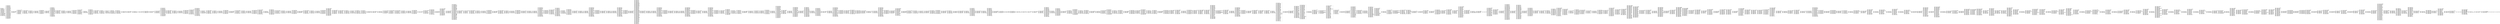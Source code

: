 digraph "graph.cfg.gv" {
	subgraph global {
		node [fontname=Courier fontsize=30.0 rank=same shape=box]
		block_0 [label="0: %00 = #0x1\l2: %01 = #0x40\l4: MSTORE(%01, %00)\l5: [NO_SSA] DUP1\l6: [NO_SSA] PUSH1\l8: [NO_SSA] DUP2\l9: [NO_SSA] MSTORE\la: [NO_SSA] PUSH1\lc: [NO_SSA] ADD\ld: [NO_SSA] PUSH2\l10: [NO_SSA] PUSH1\l12: [NO_SSA] SWAP2\l13: [NO_SSA] CODECOPY\l14: [NO_SSA] PUSH1\l16: [NO_SSA] PUSH1\l18: [NO_SSA] PUSH1\l1a: [NO_SSA] INVALID\l"]
		block_1b [label="1b: [NO_SSA] SUB\l1c: [NO_SSA] DUP11\l1d: [NO_SSA] AND\l1e: [NO_SSA] PUSH1\l20: [NO_SSA] SWAP1\l21: [NO_SSA] DUP2\l22: [NO_SSA] MSTORE\l23: [NO_SSA] PUSH1\l25: [NO_SSA] PUSH1\l27: [NO_SSA] SWAP1\l28: [NO_SSA] DUP2\l29: [NO_SSA] MSTORE\l2a: [NO_SSA] PUSH1\l2c: [NO_SSA] DUP1\l2d: [NO_SSA] DUP4\l2e: [NO_SSA] SHA3\l2f: [NO_SSA] CALLER\l30: [NO_SSA] DUP5\l31: [NO_SSA] MSTORE\l32: [NO_SSA] SWAP1\l33: [NO_SSA] SWAP2\l34: [NO_SSA] MSTORE\l35: [NO_SSA] SWAP1\l36: [NO_SSA] SHA3\l37: [NO_SSA] SLOAD\l38: [NO_SSA] SWAP2\l39: [NO_SSA] SWAP1\l3a: [NO_SSA] PUSH2\l3d: [NO_SSA] JUMP\l"]
		block_3e [label="3e: [NO_SSA] JUMPDEST\l3f: [NO_SSA] PUSH2\l42: [NO_SSA] JUMP\l"]
		block_43 [label="43: [NO_SSA] JUMPDEST\l44: [NO_SSA] POP\l45: [NO_SSA] PUSH1\l47: [NO_SSA] SWAP4\l48: [NO_SSA] SWAP3\l49: [NO_SSA] POP\l4a: [NO_SSA] POP\l4b: [NO_SSA] POP\l4c: [NO_SSA] JUMP\l"]
		block_4d [label="4d: [NO_SSA] JUMPDEST\l4e: [NO_SSA] PUSH1\l50: [NO_SSA] SLOAD\l51: [NO_SSA] PUSH1\l53: [NO_SSA] PUSH1\l55: [NO_SSA] PUSH1\l57: [NO_SSA] INVALID\l"]
		block_58 [label="58: [NO_SSA] SUB\l59: [NO_SSA] AND\l5a: [NO_SSA] CALLER\l5b: [NO_SSA] EQ\l5c: [NO_SSA] PUSH2\l5f: [NO_SSA] JUMPI\l"]
		block_60 [label="60: [NO_SSA] PUSH1\l62: [NO_SSA] MLOAD\l63: [NO_SSA] PUSH3\l67: [NO_SSA] PUSH1\l69: [NO_SSA] INVALID\l"]
		block_6a [label="6a: [NO_SSA] DUP2\l6b: [NO_SSA] MSTORE\l6c: [NO_SSA] PUSH1\l6e: [NO_SSA] ADD\l6f: [NO_SSA] PUSH2\l72: [NO_SSA] SWAP1\l73: [NO_SSA] PUSH2\l76: [NO_SSA] JUMP\l"]
		block_77 [label="77: [NO_SSA] JUMPDEST\l78: [NO_SSA] PUSH1\l7a: [NO_SSA] PUSH1\l7c: [NO_SSA] PUSH1\l7e: [NO_SSA] INVALID\l"]
		block_7f [label="7f: [NO_SSA] SUB\l80: [NO_SSA] AND\l81: [NO_SSA] PUSH1\l83: [NO_SSA] SWAP1\l84: [NO_SSA] DUP2\l85: [NO_SSA] MSTORE\l86: [NO_SSA] PUSH1\l88: [NO_SSA] PUSH1\l8a: [NO_SSA] MSTORE\l8b: [NO_SSA] PUSH1\l8d: [NO_SSA] SWAP1\l8e: [NO_SSA] SHA3\l8f: [NO_SSA] DUP1\l90: [NO_SSA] SLOAD\l91: [NO_SSA] PUSH1\l93: [NO_SSA] NOT\l94: [NO_SSA] AND\l95: [NO_SSA] SWAP1\l96: [NO_SSA] SSTORE\l97: [NO_SSA] JUMP\l"]
		block_98 [label="98: [NO_SSA] JUMPDEST\l99: [NO_SSA] PUSH1\l9b: [NO_SSA] SLOAD\l9c: [NO_SSA] PUSH1\l9e: [NO_SSA] PUSH1\la0: [NO_SSA] PUSH1\la2: [NO_SSA] INVALID\l"]
		block_a3 [label="a3: [NO_SSA] SUB\la4: [NO_SSA] AND\la5: [NO_SSA] CALLER\la6: [NO_SSA] EQ\la7: [NO_SSA] PUSH2\laa: [NO_SSA] JUMPI\l"]
		block_ab [label="ab: [NO_SSA] PUSH1\lad: [NO_SSA] MLOAD\lae: [NO_SSA] PUSH3\lb2: [NO_SSA] PUSH1\lb4: [NO_SSA] INVALID\l"]
		block_b5 [label="b5: [NO_SSA] DUP2\lb6: [NO_SSA] MSTORE\lb7: [NO_SSA] PUSH1\lb9: [NO_SSA] ADD\lba: [NO_SSA] PUSH2\lbd: [NO_SSA] SWAP1\lbe: [NO_SSA] PUSH2\lc1: [NO_SSA] JUMP\l"]
		block_c2 [label="c2: [NO_SSA] JUMPDEST\lc3: [NO_SSA] PUSH1\lc5: [NO_SSA] DUP1\lc6: [NO_SSA] SLOAD\lc7: [NO_SSA] SWAP2\lc8: [NO_SSA] ISZERO\lc9: [NO_SSA] ISZERO\lca: [NO_SSA] PUSH1\lcc: [NO_SSA] PUSH1\lce: [NO_SSA] INVALID\l"]
		block_cf [label="cf: [NO_SSA] MUL\ld0: [NO_SSA] PUSH1\ld2: [NO_SSA] PUSH1\ld4: [NO_SSA] INVALID\l"]
		block_d5 [label="d5: [NO_SSA] NOT\ld6: [NO_SSA] SWAP1\ld7: [NO_SSA] SWAP3\ld8: [NO_SSA] AND\ld9: [NO_SSA] SWAP2\lda: [NO_SSA] SWAP1\ldb: [NO_SSA] SWAP2\ldc: [NO_SSA] OR\ldd: [NO_SSA] SWAP1\lde: [NO_SSA] SSTORE\ldf: [NO_SSA] JUMP\l"]
		block_e0 [label="e0: [NO_SSA] JUMPDEST\le1: [NO_SSA] PUSH1\le3: [NO_SSA] SLOAD\le4: [NO_SSA] PUSH1\le6: [NO_SSA] PUSH1\le8: [NO_SSA] PUSH1\lea: [NO_SSA] INVALID\l"]
		block_eb [label="eb: [NO_SSA] SUB\lec: [NO_SSA] AND\led: [NO_SSA] CALLER\lee: [NO_SSA] PUSH1\lf0: [NO_SSA] PUSH1\lf2: [NO_SSA] PUSH1\lf4: [NO_SSA] INVALID\l"]
		block_f5 [label="f5: [NO_SSA] SUB\lf6: [NO_SSA] AND\lf7: [NO_SSA] EQ\lf8: [NO_SSA] DUP1\lf9: [NO_SSA] PUSH2\lfc: [NO_SSA] JUMPI\l"]
		block_fd [label="fd: [NO_SSA] POP\lfe: [NO_SSA] PUSH1\l100: [NO_SSA] SLOAD\l101: [NO_SSA] PUSH1\l103: [NO_SSA] PUSH1\l105: [NO_SSA] PUSH1\l107: [NO_SSA] INVALID\l"]
		block_108 [label="108: [NO_SSA] SUB\l109: [NO_SSA] AND\l10a: [NO_SSA] CALLER\l10b: [NO_SSA] PUSH1\l10d: [NO_SSA] PUSH1\l10f: [NO_SSA] PUSH1\l111: [NO_SSA] INVALID\l"]
		block_112 [label="112: [NO_SSA] SUB\l113: [NO_SSA] AND\l114: [NO_SSA] EQ\l"]
		block_115 [label="115: [NO_SSA] JUMPDEST\l116: [NO_SSA] PUSH2\l119: [NO_SSA] JUMPI\l"]
		block_11a [label="11a: [NO_SSA] PUSH1\l11c: [NO_SSA] DUP1\l11d: [NO_SSA] REVERT\l"]
		block_11e [label="11e: [NO_SSA] JUMPDEST\l11f: [NO_SSA] INVALID\l"]
		block_120 [label="120: [NO_SSA] PUSH2\l123: [NO_SSA] DUP2\l124: [NO_SSA] PUSH2\l127: [NO_SSA] JUMP\l"]
		block_128 [label="128: [NO_SSA] JUMPDEST\l129: [NO_SSA] POP\l12a: [NO_SSA] JUMP\l"]
		block_12b [label="12b: [NO_SSA] JUMPDEST\l12c: [NO_SSA] PUSH1\l12e: [NO_SSA] PUSH1\l130: [NO_SSA] PUSH1\l132: [NO_SSA] INVALID\l"]
		block_133 [label="133: [NO_SSA] SUB\l134: [NO_SSA] DUP2\l135: [NO_SSA] AND\l136: [NO_SSA] PUSH1\l138: [NO_SSA] SWAP1\l139: [NO_SSA] DUP2\l13a: [NO_SSA] MSTORE\l13b: [NO_SSA] PUSH1\l13d: [NO_SSA] PUSH1\l13f: [NO_SSA] MSTORE\l140: [NO_SSA] PUSH1\l142: [NO_SSA] DUP2\l143: [NO_SSA] SHA3\l144: [NO_SSA] SLOAD\l145: [NO_SSA] PUSH2\l148: [NO_SSA] SWAP1\l149: [NO_SSA] PUSH2\l14c: [NO_SSA] JUMP\l"]
		block_14d [label="14d: [NO_SSA] JUMPDEST\l14e: [NO_SSA] PUSH1\l150: [NO_SSA] SLOAD\l151: [NO_SSA] PUSH1\l153: [NO_SSA] PUSH1\l155: [NO_SSA] PUSH1\l157: [NO_SSA] INVALID\l"]
		block_158 [label="158: [NO_SSA] SUB\l159: [NO_SSA] AND\l15a: [NO_SSA] CALLER\l15b: [NO_SSA] EQ\l15c: [NO_SSA] PUSH2\l15f: [NO_SSA] JUMPI\l"]
		block_160 [label="160: [NO_SSA] PUSH1\l162: [NO_SSA] MLOAD\l163: [NO_SSA] PUSH3\l167: [NO_SSA] PUSH1\l169: [NO_SSA] INVALID\l"]
		block_16a [label="16a: [NO_SSA] DUP2\l16b: [NO_SSA] MSTORE\l16c: [NO_SSA] PUSH1\l16e: [NO_SSA] ADD\l16f: [NO_SSA] PUSH2\l172: [NO_SSA] SWAP1\l173: [NO_SSA] PUSH2\l176: [NO_SSA] JUMP\l"]
		block_177 [label="177: [NO_SSA] JUMPDEST\l178: [NO_SSA] PUSH1\l17a: [NO_SSA] DUP1\l17b: [NO_SSA] SLOAD\l17c: [NO_SSA] PUSH1\l17e: [NO_SSA] MLOAD\l17f: [NO_SSA] PUSH1\l181: [NO_SSA] PUSH1\l183: [NO_SSA] PUSH1\l185: [NO_SSA] INVALID\l"]
		block_186 [label="186: [NO_SSA] SUB\l187: [NO_SSA] SWAP1\l188: [NO_SSA] SWAP2\l189: [NO_SSA] AND\l18a: [NO_SSA] SWAP1\l18b: [NO_SSA] PUSH32\l1ac: [NO_SSA] SWAP1\l1ad: [NO_SSA] DUP4\l1ae: [NO_SSA] SWAP1\l1af: [NO_SSA] LOG3\l1b0: [NO_SSA] PUSH1\l1b2: [NO_SSA] DUP1\l1b3: [NO_SSA] SLOAD\l1b4: [NO_SSA] PUSH1\l1b6: [NO_SSA] PUSH1\l1b8: [NO_SSA] PUSH1\l1ba: [NO_SSA] INVALID\l"]
		block_1bb [label="1bb: [NO_SSA] SUB\l1bc: [NO_SSA] NOT\l1bd: [NO_SSA] AND\l1be: [NO_SSA] SWAP1\l1bf: [NO_SSA] SSTORE\l1c0: [NO_SSA] JUMP\l"]
		block_1c1 [label="1c1: [NO_SSA] JUMPDEST\l1c2: [NO_SSA] PUSH1\l1c4: [NO_SSA] SLOAD\l1c5: [NO_SSA] PUSH1\l1c7: [NO_SSA] PUSH1\l1c9: [NO_SSA] PUSH1\l1cb: [NO_SSA] INVALID\l"]
		block_1cc [label="1cc: [NO_SSA] SUB\l1cd: [NO_SSA] AND\l1ce: [NO_SSA] CALLER\l1cf: [NO_SSA] EQ\l1d0: [NO_SSA] PUSH2\l1d3: [NO_SSA] JUMPI\l"]
		block_1d4 [label="1d4: [NO_SSA] PUSH1\l1d6: [NO_SSA] MLOAD\l1d7: [NO_SSA] PUSH3\l1db: [NO_SSA] PUSH1\l1dd: [NO_SSA] INVALID\l"]
		block_1de [label="1de: [NO_SSA] DUP2\l1df: [NO_SSA] MSTORE\l1e0: [NO_SSA] PUSH1\l1e2: [NO_SSA] ADD\l1e3: [NO_SSA] PUSH2\l1e6: [NO_SSA] SWAP1\l1e7: [NO_SSA] PUSH2\l1ea: [NO_SSA] JUMP\l"]
		block_1eb [label="1eb: [NO_SSA] JUMPDEST\l1ec: [NO_SSA] PUSH1\l1ee: [NO_SSA] SSTORE\l1ef: [NO_SSA] JUMP\l"]
		block_1f0 [label="1f0: [NO_SSA] JUMPDEST\l1f1: [NO_SSA] PUSH1\l1f3: [NO_SSA] SLOAD\l1f4: [NO_SSA] PUSH1\l1f6: [NO_SSA] PUSH1\l1f8: [NO_SSA] PUSH1\l1fa: [NO_SSA] INVALID\l"]
		block_1fb [label="1fb: [NO_SSA] SUB\l1fc: [NO_SSA] AND\l1fd: [NO_SSA] CALLER\l1fe: [NO_SSA] EQ\l1ff: [NO_SSA] PUSH2\l202: [NO_SSA] JUMPI\l"]
		block_203 [label="203: [NO_SSA] PUSH1\l205: [NO_SSA] MLOAD\l206: [NO_SSA] PUSH3\l20a: [NO_SSA] PUSH1\l20c: [NO_SSA] INVALID\l"]
		block_20d [label="20d: [NO_SSA] DUP2\l20e: [NO_SSA] MSTORE\l20f: [NO_SSA] PUSH1\l211: [NO_SSA] ADD\l212: [NO_SSA] PUSH2\l215: [NO_SSA] SWAP1\l216: [NO_SSA] PUSH2\l219: [NO_SSA] JUMP\l"]
		block_21a [label="21a: [NO_SSA] JUMPDEST\l21b: [NO_SSA] PUSH1\l21d: [NO_SSA] DUP1\l21e: [NO_SSA] SLOAD\l21f: [NO_SSA] SWAP2\l220: [NO_SSA] ISZERO\l221: [NO_SSA] ISZERO\l222: [NO_SSA] PUSH1\l224: [NO_SSA] PUSH1\l226: [NO_SSA] INVALID\l"]
		block_227 [label="227: [NO_SSA] MUL\l228: [NO_SSA] PUSH1\l22a: [NO_SSA] PUSH1\l22c: [NO_SSA] INVALID\l"]
		block_22d [label="22d: [NO_SSA] NOT\l22e: [NO_SSA] SWAP1\l22f: [NO_SSA] SWAP3\l230: [NO_SSA] AND\l231: [NO_SSA] SWAP2\l232: [NO_SSA] SWAP1\l233: [NO_SSA] SWAP2\l234: [NO_SSA] OR\l235: [NO_SSA] SWAP1\l236: [NO_SSA] SSTORE\l237: [NO_SSA] JUMP\l"]
		block_238 [label="238: [NO_SSA] JUMPDEST\l239: [NO_SSA] PUSH1\l23b: [NO_SSA] SLOAD\l23c: [NO_SSA] PUSH1\l23e: [NO_SSA] PUSH1\l240: [NO_SSA] PUSH1\l242: [NO_SSA] INVALID\l"]
		block_243 [label="243: [NO_SSA] SUB\l244: [NO_SSA] AND\l245: [NO_SSA] CALLER\l246: [NO_SSA] EQ\l247: [NO_SSA] PUSH2\l24a: [NO_SSA] JUMPI\l"]
		block_24b [label="24b: [NO_SSA] PUSH1\l24d: [NO_SSA] MLOAD\l24e: [NO_SSA] PUSH3\l252: [NO_SSA] PUSH1\l254: [NO_SSA] INVALID\l"]
		block_255 [label="255: [NO_SSA] DUP2\l256: [NO_SSA] MSTORE\l257: [NO_SSA] PUSH1\l259: [NO_SSA] ADD\l25a: [NO_SSA] PUSH2\l25d: [NO_SSA] SWAP1\l25e: [NO_SSA] PUSH2\l261: [NO_SSA] JUMP\l"]
		block_262 [label="262: [NO_SSA] JUMPDEST\l263: [NO_SSA] PUSH1\l265: [NO_SSA] SSTORE\l266: [NO_SSA] JUMP\l"]
		block_267 [label="267: [NO_SSA] JUMPDEST\l268: [NO_SSA] PUSH1\l26a: [NO_SSA] SLOAD\l26b: [NO_SSA] PUSH1\l26d: [NO_SSA] PUSH1\l26f: [NO_SSA] PUSH1\l271: [NO_SSA] INVALID\l"]
		block_272 [label="272: [NO_SSA] SUB\l273: [NO_SSA] AND\l274: [NO_SSA] CALLER\l275: [NO_SSA] EQ\l276: [NO_SSA] PUSH2\l279: [NO_SSA] JUMPI\l"]
		block_27a [label="27a: [NO_SSA] PUSH1\l27c: [NO_SSA] MLOAD\l27d: [NO_SSA] PUSH3\l281: [NO_SSA] PUSH1\l283: [NO_SSA] INVALID\l"]
		block_284 [label="284: [NO_SSA] DUP2\l285: [NO_SSA] MSTORE\l286: [NO_SSA] PUSH1\l288: [NO_SSA] ADD\l289: [NO_SSA] PUSH2\l28c: [NO_SSA] SWAP1\l28d: [NO_SSA] PUSH2\l290: [NO_SSA] JUMP\l"]
		block_291 [label="291: [NO_SSA] JUMPDEST\l292: [NO_SSA] PUSH1\l294: [NO_SSA] SWAP4\l295: [NO_SSA] SWAP1\l296: [NO_SSA] SWAP4\l297: [NO_SSA] SSTORE\l298: [NO_SSA] PUSH1\l29a: [NO_SSA] SWAP2\l29b: [NO_SSA] SWAP1\l29c: [NO_SSA] SWAP2\l29d: [NO_SSA] SSTORE\l29e: [NO_SSA] PUSH1\l2a0: [NO_SSA] SSTORE\l2a1: [NO_SSA] PUSH1\l2a3: [NO_SSA] SSTORE\l2a4: [NO_SSA] JUMP\l"]
		block_2a5 [label="2a5: [NO_SSA] JUMPDEST\l2a6: [NO_SSA] PUSH1\l2a8: [NO_SSA] PUSH2\l2ab: [NO_SSA] CALLER\l2ac: [NO_SSA] DUP5\l2ad: [NO_SSA] DUP5\l2ae: [NO_SSA] PUSH2\l2b1: [NO_SSA] JUMP\l"]
		block_2b2 [label="2b2: [NO_SSA] JUMPDEST\l2b3: [NO_SSA] PUSH1\l2b5: [NO_SSA] SLOAD\l2b6: [NO_SSA] PUSH1\l2b8: [NO_SSA] PUSH1\l2ba: [NO_SSA] PUSH1\l2bc: [NO_SSA] INVALID\l"]
		block_2bd [label="2bd: [NO_SSA] SUB\l2be: [NO_SSA] AND\l2bf: [NO_SSA] CALLER\l2c0: [NO_SSA] PUSH1\l2c2: [NO_SSA] PUSH1\l2c4: [NO_SSA] PUSH1\l2c6: [NO_SSA] INVALID\l"]
		block_2c7 [label="2c7: [NO_SSA] SUB\l2c8: [NO_SSA] AND\l2c9: [NO_SSA] EQ\l2ca: [NO_SSA] DUP1\l2cb: [NO_SSA] PUSH2\l2ce: [NO_SSA] JUMPI\l"]
		block_2cf [label="2cf: [NO_SSA] POP\l2d0: [NO_SSA] PUSH1\l2d2: [NO_SSA] SLOAD\l2d3: [NO_SSA] PUSH1\l2d5: [NO_SSA] PUSH1\l2d7: [NO_SSA] PUSH1\l2d9: [NO_SSA] INVALID\l"]
		block_2da [label="2da: [NO_SSA] SUB\l2db: [NO_SSA] AND\l2dc: [NO_SSA] CALLER\l2dd: [NO_SSA] PUSH1\l2df: [NO_SSA] PUSH1\l2e1: [NO_SSA] PUSH1\l2e3: [NO_SSA] INVALID\l"]
		block_2e4 [label="2e4: [NO_SSA] SUB\l2e5: [NO_SSA] AND\l2e6: [NO_SSA] EQ\l"]
		block_2e7 [label="2e7: [NO_SSA] JUMPDEST\l2e8: [NO_SSA] PUSH2\l2eb: [NO_SSA] JUMPI\l"]
		block_2ec [label="2ec: [NO_SSA] PUSH1\l2ee: [NO_SSA] DUP1\l2ef: [NO_SSA] REVERT\l"]
		block_2f0 [label="2f0: [NO_SSA] JUMPDEST\l2f1: [NO_SSA] PUSH1\l2f3: [NO_SSA] PUSH2\l2f6: [NO_SSA] ADDRESS\l2f7: [NO_SSA] PUSH2\l2fa: [NO_SSA] JUMP\l"]
		block_2fb [label="2fb: [NO_SSA] JUMPDEST\l2fc: [NO_SSA] SWAP1\l2fd: [NO_SSA] POP\l2fe: [NO_SSA] PUSH2\l301: [NO_SSA] DUP2\l302: [NO_SSA] PUSH2\l305: [NO_SSA] JUMP\l"]
		block_306 [label="306: [NO_SSA] JUMPDEST\l307: [NO_SSA] PUSH1\l309: [NO_SSA] SLOAD\l30a: [NO_SSA] PUSH1\l30c: [NO_SSA] PUSH1\l30e: [NO_SSA] PUSH1\l310: [NO_SSA] INVALID\l"]
		block_311 [label="311: [NO_SSA] SUB\l312: [NO_SSA] AND\l313: [NO_SSA] CALLER\l314: [NO_SSA] EQ\l315: [NO_SSA] PUSH2\l318: [NO_SSA] JUMPI\l"]
		block_319 [label="319: [NO_SSA] PUSH1\l31b: [NO_SSA] MLOAD\l31c: [NO_SSA] PUSH3\l320: [NO_SSA] PUSH1\l322: [NO_SSA] INVALID\l"]
		block_323 [label="323: [NO_SSA] DUP2\l324: [NO_SSA] MSTORE\l325: [NO_SSA] PUSH1\l327: [NO_SSA] ADD\l328: [NO_SSA] PUSH2\l32b: [NO_SSA] SWAP1\l32c: [NO_SSA] PUSH2\l32f: [NO_SSA] JUMP\l"]
		block_330 [label="330: [NO_SSA] JUMPDEST\l331: [NO_SSA] PUSH1\l"]
		block_333 [label="333: [NO_SSA] JUMPDEST\l334: [NO_SSA] DUP3\l335: [NO_SSA] DUP2\l336: [NO_SSA] LT\l337: [NO_SSA] ISZERO\l338: [NO_SSA] PUSH2\l33b: [NO_SSA] JUMPI\l"]
		block_33c [label="33c: [NO_SSA] DUP2\l33d: [NO_SSA] PUSH1\l33f: [NO_SSA] PUSH1\l341: [NO_SSA] DUP7\l342: [NO_SSA] DUP7\l343: [NO_SSA] DUP6\l344: [NO_SSA] DUP2\l345: [NO_SSA] DUP2\l346: [NO_SSA] LT\l347: [NO_SSA] PUSH2\l34a: [NO_SSA] JUMPI\l"]
		block_34b [label="34b: [NO_SSA] PUSH2\l34e: [NO_SSA] PUSH2\l351: [NO_SSA] JUMP\l"]
		block_352 [label="352: [NO_SSA] JUMPDEST\l353: [NO_SSA] SWAP1\l354: [NO_SSA] POP\l355: [NO_SSA] PUSH1\l357: [NO_SSA] MUL\l358: [NO_SSA] ADD\l359: [NO_SSA] PUSH1\l35b: [NO_SSA] DUP2\l35c: [NO_SSA] ADD\l35d: [NO_SSA] SWAP1\l35e: [NO_SSA] PUSH2\l361: [NO_SSA] SWAP2\l362: [NO_SSA] SWAP1\l363: [NO_SSA] PUSH2\l366: [NO_SSA] JUMP\l"]
		block_367 [label="367: [NO_SSA] JUMPDEST\l368: [NO_SSA] PUSH1\l36a: [NO_SSA] PUSH1\l36c: [NO_SSA] PUSH1\l36e: [NO_SSA] INVALID\l"]
		block_36f [label="36f: [NO_SSA] SUB\l370: [NO_SSA] AND\l371: [NO_SSA] DUP2\l372: [NO_SSA] MSTORE\l373: [NO_SSA] PUSH1\l375: [NO_SSA] DUP2\l376: [NO_SSA] ADD\l377: [NO_SSA] SWAP2\l378: [NO_SSA] SWAP1\l379: [NO_SSA] SWAP2\l37a: [NO_SSA] MSTORE\l37b: [NO_SSA] PUSH1\l37d: [NO_SSA] ADD\l37e: [NO_SSA] PUSH1\l380: [NO_SSA] SHA3\l381: [NO_SSA] DUP1\l382: [NO_SSA] SLOAD\l383: [NO_SSA] PUSH1\l385: [NO_SSA] NOT\l386: [NO_SSA] AND\l387: [NO_SSA] SWAP2\l388: [NO_SSA] ISZERO\l389: [NO_SSA] ISZERO\l38a: [NO_SSA] SWAP2\l38b: [NO_SSA] SWAP1\l38c: [NO_SSA] SWAP2\l38d: [NO_SSA] OR\l38e: [NO_SSA] SWAP1\l38f: [NO_SSA] SSTORE\l390: [NO_SSA] DUP1\l391: [NO_SSA] PUSH2\l394: [NO_SSA] DUP2\l395: [NO_SSA] PUSH2\l398: [NO_SSA] JUMP\l"]
		block_399 [label="399: [NO_SSA] JUMPDEST\l39a: [NO_SSA] SWAP2\l39b: [NO_SSA] POP\l39c: [NO_SSA] POP\l39d: [NO_SSA] PUSH2\l3a0: [NO_SSA] JUMP\l"]
		block_3a1 [label="3a1: [NO_SSA] JUMPDEST\l3a2: [NO_SSA] POP\l3a3: [NO_SSA] POP\l3a4: [NO_SSA] POP\l3a5: [NO_SSA] POP\l3a6: [NO_SSA] JUMP\l"]
		block_3a7 [label="3a7: [NO_SSA] JUMPDEST\l3a8: [NO_SSA] PUSH1\l3aa: [NO_SSA] SLOAD\l3ab: [NO_SSA] PUSH1\l3ad: [NO_SSA] PUSH1\l3af: [NO_SSA] PUSH1\l3b1: [NO_SSA] INVALID\l"]
		block_3b2 [label="3b2: [NO_SSA] SUB\l3b3: [NO_SSA] AND\l3b4: [NO_SSA] CALLER\l3b5: [NO_SSA] EQ\l3b6: [NO_SSA] PUSH2\l3b9: [NO_SSA] JUMPI\l"]
		block_3ba [label="3ba: [NO_SSA] PUSH1\l3bc: [NO_SSA] MLOAD\l3bd: [NO_SSA] PUSH3\l3c1: [NO_SSA] PUSH1\l3c3: [NO_SSA] INVALID\l"]
		block_3c4 [label="3c4: [NO_SSA] DUP2\l3c5: [NO_SSA] MSTORE\l3c6: [NO_SSA] PUSH1\l3c8: [NO_SSA] ADD\l3c9: [NO_SSA] PUSH2\l3cc: [NO_SSA] SWAP1\l3cd: [NO_SSA] PUSH2\l3d0: [NO_SSA] JUMP\l"]
		block_3d1 [label="3d1: [NO_SSA] JUMPDEST\l3d2: [NO_SSA] PUSH1\l3d4: [NO_SSA] SSTORE\l3d5: [NO_SSA] JUMP\l"]
		block_3d6 [label="3d6: [NO_SSA] JUMPDEST\l3d7: [NO_SSA] PUSH1\l3d9: [NO_SSA] SLOAD\l3da: [NO_SSA] PUSH1\l3dc: [NO_SSA] PUSH1\l3de: [NO_SSA] PUSH1\l3e0: [NO_SSA] INVALID\l"]
		block_3e1 [label="3e1: [NO_SSA] SUB\l3e2: [NO_SSA] AND\l3e3: [NO_SSA] CALLER\l3e4: [NO_SSA] EQ\l3e5: [NO_SSA] PUSH2\l3e8: [NO_SSA] JUMPI\l"]
		block_3e9 [label="3e9: [NO_SSA] PUSH1\l3eb: [NO_SSA] MLOAD\l3ec: [NO_SSA] PUSH3\l3f0: [NO_SSA] PUSH1\l3f2: [NO_SSA] INVALID\l"]
		block_3f3 [label="3f3: [NO_SSA] DUP2\l3f4: [NO_SSA] MSTORE\l3f5: [NO_SSA] PUSH1\l3f7: [NO_SSA] ADD\l3f8: [NO_SSA] PUSH2\l3fb: [NO_SSA] SWAP1\l3fc: [NO_SSA] PUSH2\l3ff: [NO_SSA] JUMP\l"]
		block_400 [label="400: [NO_SSA] JUMPDEST\l401: [NO_SSA] PUSH1\l403: [NO_SSA] PUSH1\l405: [NO_SSA] PUSH1\l407: [NO_SSA] INVALID\l"]
		block_408 [label="408: [NO_SSA] SUB\l409: [NO_SSA] DUP2\l40a: [NO_SSA] AND\l40b: [NO_SSA] PUSH2\l40e: [NO_SSA] JUMPI\l"]
		block_40f [label="40f: [NO_SSA] PUSH1\l411: [NO_SSA] MLOAD\l412: [NO_SSA] PUSH3\l416: [NO_SSA] PUSH1\l418: [NO_SSA] INVALID\l"]
		block_419 [label="419: [NO_SSA] DUP2\l41a: [NO_SSA] MSTORE\l41b: [NO_SSA] PUSH1\l41d: [NO_SSA] PUSH1\l41f: [NO_SSA] DUP3\l420: [NO_SSA] ADD\l421: [NO_SSA] MSTORE\l422: [NO_SSA] PUSH1\l424: [NO_SSA] PUSH1\l426: [NO_SSA] DUP3\l427: [NO_SSA] ADD\l428: [NO_SSA] MSTORE\l429: [NO_SSA] PUSH32\l44a: [NO_SSA] PUSH1\l44c: [NO_SSA] DUP3\l44d: [NO_SSA] ADD\l44e: [NO_SSA] MSTORE\l44f: [NO_SSA] PUSH6\l456: [NO_SSA] PUSH1\l458: [NO_SSA] INVALID\l"]
		block_459 [label="459: [NO_SSA] PUSH1\l45b: [NO_SSA] DUP3\l45c: [NO_SSA] ADD\l45d: [NO_SSA] MSTORE\l45e: [NO_SSA] PUSH1\l460: [NO_SSA] ADD\l461: [NO_SSA] PUSH2\l464: [NO_SSA] JUMP\l"]
		block_465 [label="465: [NO_SSA] JUMPDEST\l466: [NO_SSA] PUSH1\l468: [NO_SSA] DUP1\l469: [NO_SSA] SLOAD\l46a: [NO_SSA] PUSH1\l46c: [NO_SSA] MLOAD\l46d: [NO_SSA] PUSH1\l46f: [NO_SSA] PUSH1\l471: [NO_SSA] PUSH1\l473: [NO_SSA] INVALID\l"]
		block_474 [label="474: [NO_SSA] SUB\l475: [NO_SSA] DUP1\l476: [NO_SSA] DUP6\l477: [NO_SSA] AND\l478: [NO_SSA] SWAP4\l479: [NO_SSA] SWAP3\l47a: [NO_SSA] AND\l47b: [NO_SSA] SWAP2\l47c: [NO_SSA] PUSH32\l49d: [NO_SSA] SWAP2\l49e: [NO_SSA] LOG3\l49f: [NO_SSA] PUSH1\l4a1: [NO_SSA] DUP1\l4a2: [NO_SSA] SLOAD\l4a3: [NO_SSA] PUSH1\l4a5: [NO_SSA] PUSH1\l4a7: [NO_SSA] PUSH1\l4a9: [NO_SSA] INVALID\l"]
		block_4aa [label="4aa: [NO_SSA] SUB\l4ab: [NO_SSA] NOT\l4ac: [NO_SSA] AND\l4ad: [NO_SSA] PUSH1\l4af: [NO_SSA] PUSH1\l4b1: [NO_SSA] PUSH1\l4b3: [NO_SSA] INVALID\l"]
		block_4b4 [label="4b4: [NO_SSA] SUB\l4b5: [NO_SSA] SWAP3\l4b6: [NO_SSA] SWAP1\l4b7: [NO_SSA] SWAP3\l4b8: [NO_SSA] AND\l4b9: [NO_SSA] SWAP2\l4ba: [NO_SSA] SWAP1\l4bb: [NO_SSA] SWAP2\l4bc: [NO_SSA] OR\l4bd: [NO_SSA] SWAP1\l4be: [NO_SSA] SSTORE\l4bf: [NO_SSA] JUMP\l"]
		block_4c0 [label="4c0: [NO_SSA] JUMPDEST\l4c1: [NO_SSA] PUSH1\l4c3: [NO_SSA] PUSH1\l4c5: [NO_SSA] PUSH1\l4c7: [NO_SSA] INVALID\l"]
		block_4c8 [label="4c8: [NO_SSA] SUB\l4c9: [NO_SSA] DUP4\l4ca: [NO_SSA] AND\l4cb: [NO_SSA] PUSH2\l4ce: [NO_SSA] JUMPI\l"]
		block_4cf [label="4cf: [NO_SSA] PUSH1\l4d1: [NO_SSA] MLOAD\l4d2: [NO_SSA] PUSH3\l4d6: [NO_SSA] PUSH1\l4d8: [NO_SSA] INVALID\l"]
		block_4d9 [label="4d9: [NO_SSA] DUP2\l4da: [NO_SSA] MSTORE\l4db: [NO_SSA] PUSH1\l4dd: [NO_SSA] PUSH1\l4df: [NO_SSA] DUP3\l4e0: [NO_SSA] ADD\l4e1: [NO_SSA] MSTORE\l4e2: [NO_SSA] PUSH1\l4e4: [NO_SSA] DUP1\l4e5: [NO_SSA] DUP3\l4e6: [NO_SSA] ADD\l4e7: [NO_SSA] MSTORE\l4e8: [NO_SSA] PUSH32\l509: [NO_SSA] PUSH1\l50b: [NO_SSA] DUP3\l50c: [NO_SSA] ADD\l50d: [NO_SSA] MSTORE\l50e: [NO_SSA] PUSH4\l513: [NO_SSA] PUSH1\l515: [NO_SSA] INVALID\l"]
		block_516 [label="516: [NO_SSA] PUSH1\l518: [NO_SSA] DUP3\l519: [NO_SSA] ADD\l51a: [NO_SSA] MSTORE\l51b: [NO_SSA] PUSH1\l51d: [NO_SSA] ADD\l51e: [NO_SSA] PUSH2\l521: [NO_SSA] JUMP\l"]
		block_522 [label="522: [NO_SSA] JUMPDEST\l523: [NO_SSA] PUSH1\l525: [NO_SSA] PUSH1\l527: [NO_SSA] PUSH1\l529: [NO_SSA] INVALID\l"]
		block_52a [label="52a: [NO_SSA] SUB\l52b: [NO_SSA] DUP3\l52c: [NO_SSA] AND\l52d: [NO_SSA] PUSH2\l530: [NO_SSA] JUMPI\l"]
		block_531 [label="531: [NO_SSA] PUSH1\l533: [NO_SSA] MLOAD\l534: [NO_SSA] PUSH3\l538: [NO_SSA] PUSH1\l53a: [NO_SSA] INVALID\l"]
		block_53b [label="53b: [NO_SSA] DUP2\l53c: [NO_SSA] MSTORE\l53d: [NO_SSA] PUSH1\l53f: [NO_SSA] PUSH1\l541: [NO_SSA] DUP3\l542: [NO_SSA] ADD\l543: [NO_SSA] MSTORE\l544: [NO_SSA] PUSH1\l546: [NO_SSA] PUSH1\l548: [NO_SSA] DUP3\l549: [NO_SSA] ADD\l54a: [NO_SSA] MSTORE\l54b: [NO_SSA] PUSH32\l56c: [NO_SSA] PUSH1\l56e: [NO_SSA] DUP3\l56f: [NO_SSA] ADD\l570: [NO_SSA] MSTORE\l571: [NO_SSA] PUSH2\l574: [NO_SSA] PUSH1\l576: [NO_SSA] INVALID\l"]
		block_577 [label="577: [NO_SSA] PUSH1\l579: [NO_SSA] DUP3\l57a: [NO_SSA] ADD\l57b: [NO_SSA] MSTORE\l57c: [NO_SSA] PUSH1\l57e: [NO_SSA] ADD\l57f: [NO_SSA] PUSH2\l582: [NO_SSA] JUMP\l"]
		block_583 [label="583: [NO_SSA] JUMPDEST\l584: [NO_SSA] PUSH1\l586: [NO_SSA] PUSH1\l588: [NO_SSA] PUSH1\l58a: [NO_SSA] INVALID\l"]
		block_58b [label="58b: [NO_SSA] SUB\l58c: [NO_SSA] DUP4\l58d: [NO_SSA] DUP2\l58e: [NO_SSA] AND\l58f: [NO_SSA] PUSH1\l591: [NO_SSA] DUP2\l592: [NO_SSA] DUP2\l593: [NO_SSA] MSTORE\l594: [NO_SSA] PUSH1\l596: [NO_SSA] PUSH1\l598: [NO_SSA] SWAP1\l599: [NO_SSA] DUP2\l59a: [NO_SSA] MSTORE\l59b: [NO_SSA] PUSH1\l59d: [NO_SSA] DUP1\l59e: [NO_SSA] DUP4\l59f: [NO_SSA] SHA3\l5a0: [NO_SSA] SWAP5\l5a1: [NO_SSA] DUP8\l5a2: [NO_SSA] AND\l5a3: [NO_SSA] DUP1\l5a4: [NO_SSA] DUP5\l5a5: [NO_SSA] MSTORE\l5a6: [NO_SSA] SWAP5\l5a7: [NO_SSA] DUP3\l5a8: [NO_SSA] MSTORE\l5a9: [NO_SSA] SWAP2\l5aa: [NO_SSA] DUP3\l5ab: [NO_SSA] SWAP1\l5ac: [NO_SSA] SHA3\l5ad: [NO_SSA] DUP6\l5ae: [NO_SSA] SWAP1\l5af: [NO_SSA] SSTORE\l5b0: [NO_SSA] SWAP1\l5b1: [NO_SSA] MLOAD\l5b2: [NO_SSA] DUP5\l5b3: [NO_SSA] DUP2\l5b4: [NO_SSA] MSTORE\l5b5: [NO_SSA] PUSH32\l5d6: [NO_SSA] SWAP2\l5d7: [NO_SSA] ADD\l5d8: [NO_SSA] PUSH1\l5da: [NO_SSA] MLOAD\l5db: [NO_SSA] DUP1\l5dc: [NO_SSA] SWAP2\l5dd: [NO_SSA] SUB\l5de: [NO_SSA] SWAP1\l5df: [NO_SSA] LOG3\l5e0: [NO_SSA] POP\l5e1: [NO_SSA] POP\l5e2: [NO_SSA] POP\l5e3: [NO_SSA] JUMP\l"]
		block_5e4 [label="5e4: [NO_SSA] JUMPDEST\l5e5: [NO_SSA] PUSH1\l5e7: [NO_SSA] PUSH1\l5e9: [NO_SSA] PUSH1\l5eb: [NO_SSA] INVALID\l"]
		block_5ec [label="5ec: [NO_SSA] SUB\l5ed: [NO_SSA] DUP4\l5ee: [NO_SSA] AND\l5ef: [NO_SSA] PUSH2\l5f2: [NO_SSA] JUMPI\l"]
		block_5f3 [label="5f3: [NO_SSA] PUSH1\l5f5: [NO_SSA] MLOAD\l5f6: [NO_SSA] PUSH3\l5fa: [NO_SSA] PUSH1\l5fc: [NO_SSA] INVALID\l"]
		block_5fd [label="5fd: [NO_SSA] DUP2\l5fe: [NO_SSA] MSTORE\l5ff: [NO_SSA] PUSH1\l601: [NO_SSA] PUSH1\l603: [NO_SSA] DUP3\l604: [NO_SSA] ADD\l605: [NO_SSA] MSTORE\l606: [NO_SSA] PUSH1\l608: [NO_SSA] PUSH1\l60a: [NO_SSA] DUP3\l60b: [NO_SSA] ADD\l60c: [NO_SSA] MSTORE\l60d: [NO_SSA] PUSH32\l62e: [NO_SSA] PUSH1\l630: [NO_SSA] DUP3\l631: [NO_SSA] ADD\l632: [NO_SSA] MSTORE\l633: [NO_SSA] PUSH5\l639: [NO_SSA] PUSH1\l63b: [NO_SSA] INVALID\l"]
		block_63c [label="63c: [NO_SSA] PUSH1\l63e: [NO_SSA] DUP3\l63f: [NO_SSA] ADD\l640: [NO_SSA] MSTORE\l641: [NO_SSA] PUSH1\l643: [NO_SSA] ADD\l644: [NO_SSA] PUSH2\l647: [NO_SSA] JUMP\l"]
		block_648 [label="648: [NO_SSA] JUMPDEST\l649: [NO_SSA] PUSH1\l64b: [NO_SSA] PUSH1\l64d: [NO_SSA] PUSH1\l64f: [NO_SSA] INVALID\l"]
		block_650 [label="650: [NO_SSA] SUB\l651: [NO_SSA] DUP3\l652: [NO_SSA] AND\l653: [NO_SSA] PUSH2\l656: [NO_SSA] JUMPI\l"]
		block_657 [label="657: [NO_SSA] PUSH1\l659: [NO_SSA] MLOAD\l65a: [NO_SSA] PUSH3\l65e: [NO_SSA] PUSH1\l660: [NO_SSA] INVALID\l"]
		block_661 [label="661: [NO_SSA] DUP2\l662: [NO_SSA] MSTORE\l663: [NO_SSA] PUSH1\l665: [NO_SSA] PUSH1\l667: [NO_SSA] DUP3\l668: [NO_SSA] ADD\l669: [NO_SSA] MSTORE\l66a: [NO_SSA] PUSH1\l66c: [NO_SSA] PUSH1\l66e: [NO_SSA] DUP3\l66f: [NO_SSA] ADD\l670: [NO_SSA] MSTORE\l671: [NO_SSA] PUSH32\l692: [NO_SSA] PUSH1\l694: [NO_SSA] DUP3\l695: [NO_SSA] ADD\l696: [NO_SSA] MSTORE\l697: [NO_SSA] PUSH3\l69b: [NO_SSA] PUSH1\l69d: [NO_SSA] INVALID\l"]
		block_69e [label="69e: [NO_SSA] PUSH1\l6a0: [NO_SSA] DUP3\l6a1: [NO_SSA] ADD\l6a2: [NO_SSA] MSTORE\l6a3: [NO_SSA] PUSH1\l6a5: [NO_SSA] ADD\l6a6: [NO_SSA] PUSH2\l6a9: [NO_SSA] JUMP\l"]
		block_6aa [label="6aa: [NO_SSA] JUMPDEST\l6ab: [NO_SSA] PUSH1\l6ad: [NO_SSA] DUP2\l6ae: [NO_SSA] GT\l6af: [NO_SSA] PUSH2\l6b2: [NO_SSA] JUMPI\l"]
		block_6b3 [label="6b3: [NO_SSA] PUSH1\l6b5: [NO_SSA] MLOAD\l6b6: [NO_SSA] PUSH3\l6ba: [NO_SSA] PUSH1\l6bc: [NO_SSA] INVALID\l"]
		block_6bd [label="6bd: [NO_SSA] DUP2\l6be: [NO_SSA] MSTORE\l6bf: [NO_SSA] PUSH1\l6c1: [NO_SSA] PUSH1\l6c3: [NO_SSA] DUP3\l6c4: [NO_SSA] ADD\l6c5: [NO_SSA] MSTORE\l6c6: [NO_SSA] PUSH1\l6c8: [NO_SSA] PUSH1\l6ca: [NO_SSA] DUP3\l6cb: [NO_SSA] ADD\l6cc: [NO_SSA] MSTORE\l6cd: [NO_SSA] PUSH32\l6ee: [NO_SSA] PUSH1\l6f0: [NO_SSA] DUP3\l6f1: [NO_SSA] ADD\l6f2: [NO_SSA] MSTORE\l6f3: [NO_SSA] PUSH9\l6fd: [NO_SSA] PUSH1\l6ff: [NO_SSA] INVALID\l"]
		block_700 [label="700: [NO_SSA] PUSH1\l702: [NO_SSA] DUP3\l703: [NO_SSA] ADD\l704: [NO_SSA] MSTORE\l705: [NO_SSA] PUSH1\l707: [NO_SSA] ADD\l708: [NO_SSA] PUSH2\l70b: [NO_SSA] JUMP\l"]
		block_70c [label="70c: [NO_SSA] JUMPDEST\l70d: [NO_SSA] PUSH1\l70f: [NO_SSA] SLOAD\l710: [NO_SSA] PUSH1\l712: [NO_SSA] PUSH1\l714: [NO_SSA] PUSH1\l716: [NO_SSA] INVALID\l"]
		block_717 [label="717: [NO_SSA] SUB\l718: [NO_SSA] DUP5\l719: [NO_SSA] DUP2\l71a: [NO_SSA] AND\l71b: [NO_SSA] SWAP2\l71c: [NO_SSA] AND\l71d: [NO_SSA] EQ\l71e: [NO_SSA] DUP1\l71f: [NO_SSA] ISZERO\l720: [NO_SSA] SWAP1\l721: [NO_SSA] PUSH2\l724: [NO_SSA] JUMPI\l"]
		block_725 [label="725: [NO_SSA] POP\l726: [NO_SSA] PUSH1\l728: [NO_SSA] SLOAD\l729: [NO_SSA] PUSH1\l72b: [NO_SSA] PUSH1\l72d: [NO_SSA] PUSH1\l72f: [NO_SSA] INVALID\l"]
		block_730 [label="730: [NO_SSA] SUB\l731: [NO_SSA] DUP4\l732: [NO_SSA] DUP2\l733: [NO_SSA] AND\l734: [NO_SSA] SWAP2\l735: [NO_SSA] AND\l736: [NO_SSA] EQ\l737: [NO_SSA] ISZERO\l"]
		block_738 [label="738: [NO_SSA] JUMPDEST\l739: [NO_SSA] ISZERO\l73a: [NO_SSA] PUSH2\l73d: [NO_SSA] JUMPI\l"]
		block_73e [label="73e: [NO_SSA] PUSH1\l740: [NO_SSA] SLOAD\l741: [NO_SSA] PUSH1\l743: [NO_SSA] PUSH1\l745: [NO_SSA] INVALID\l"]
		block_746 [label="746: [NO_SSA] SWAP1\l747: [NO_SSA] DIV\l748: [NO_SSA] PUSH1\l74a: [NO_SSA] AND\l74b: [NO_SSA] PUSH2\l74e: [NO_SSA] JUMPI\l"]
		block_74f [label="74f: [NO_SSA] PUSH1\l751: [NO_SSA] SLOAD\l752: [NO_SSA] PUSH1\l754: [NO_SSA] PUSH1\l756: [NO_SSA] PUSH1\l758: [NO_SSA] INVALID\l"]
		block_759 [label="759: [NO_SSA] SUB\l75a: [NO_SSA] DUP5\l75b: [NO_SSA] DUP2\l75c: [NO_SSA] AND\l75d: [NO_SSA] SWAP2\l75e: [NO_SSA] AND\l75f: [NO_SSA] EQ\l760: [NO_SSA] PUSH2\l763: [NO_SSA] JUMPI\l"]
		block_764 [label="764: [NO_SSA] PUSH1\l766: [NO_SSA] MLOAD\l767: [NO_SSA] PUSH3\l76b: [NO_SSA] PUSH1\l76d: [NO_SSA] INVALID\l"]
		block_76e [label="76e: [NO_SSA] DUP2\l76f: [NO_SSA] MSTORE\l770: [NO_SSA] PUSH1\l772: [NO_SSA] PUSH1\l774: [NO_SSA] DUP3\l775: [NO_SSA] ADD\l776: [NO_SSA] MSTORE\l777: [NO_SSA] PUSH1\l779: [NO_SSA] PUSH1\l77b: [NO_SSA] DUP3\l77c: [NO_SSA] ADD\l77d: [NO_SSA] MSTORE\l77e: [NO_SSA] PUSH32\l79f: [NO_SSA] PUSH1\l7a1: [NO_SSA] DUP3\l7a2: [NO_SSA] ADD\l7a3: [NO_SSA] MSTORE\l7a4: [NO_SSA] PUSH32\l7c5: [NO_SSA] PUSH1\l7c7: [NO_SSA] DUP3\l7c8: [NO_SSA] ADD\l7c9: [NO_SSA] MSTORE\l7ca: [NO_SSA] PUSH1\l7cc: [NO_SSA] ADD\l7cd: [NO_SSA] PUSH2\l7d0: [NO_SSA] JUMP\l"]
		block_7d1 [label="7d1: [NO_SSA] JUMPDEST\l7d2: [NO_SSA] PUSH1\l7d4: [NO_SSA] SLOAD\l7d5: [NO_SSA] DUP2\l7d6: [NO_SSA] GT\l7d7: [NO_SSA] ISZERO\l7d8: [NO_SSA] PUSH2\l7db: [NO_SSA] JUMPI\l"]
		block_7dc [label="7dc: [NO_SSA] PUSH1\l7de: [NO_SSA] MLOAD\l7df: [NO_SSA] PUSH3\l7e3: [NO_SSA] PUSH1\l7e5: [NO_SSA] INVALID\l"]
		block_7e6 [label="7e6: [NO_SSA] DUP2\l7e7: [NO_SSA] MSTORE\l7e8: [NO_SSA] PUSH1\l7ea: [NO_SSA] PUSH1\l7ec: [NO_SSA] DUP3\l7ed: [NO_SSA] ADD\l7ee: [NO_SSA] MSTORE\l7ef: [NO_SSA] PUSH1\l7f1: [NO_SSA] PUSH1\l7f3: [NO_SSA] DUP3\l7f4: [NO_SSA] ADD\l7f5: [NO_SSA] MSTORE\l7f6: [NO_SSA] PUSH32\l817: [NO_SSA] PUSH1\l819: [NO_SSA] DUP3\l81a: [NO_SSA] ADD\l81b: [NO_SSA] MSTORE\l81c: [NO_SSA] PUSH1\l81e: [NO_SSA] ADD\l81f: [NO_SSA] PUSH2\l822: [NO_SSA] JUMP\l"]
		block_823 [label="823: [NO_SSA] JUMPDEST\l824: [NO_SSA] PUSH1\l826: [NO_SSA] PUSH1\l828: [NO_SSA] PUSH1\l82a: [NO_SSA] INVALID\l"]
		block_82b [label="82b: [NO_SSA] SUB\l82c: [NO_SSA] DUP4\l82d: [NO_SSA] AND\l82e: [NO_SSA] PUSH1\l830: [NO_SSA] SWAP1\l831: [NO_SSA] DUP2\l832: [NO_SSA] MSTORE\l833: [NO_SSA] PUSH1\l835: [NO_SSA] PUSH1\l837: [NO_SSA] MSTORE\l838: [NO_SSA] PUSH1\l83a: [NO_SSA] SWAP1\l83b: [NO_SSA] SHA3\l83c: [NO_SSA] SLOAD\l83d: [NO_SSA] PUSH1\l83f: [NO_SSA] AND\l840: [NO_SSA] ISZERO\l841: [NO_SSA] DUP1\l842: [NO_SSA] ISZERO\l843: [NO_SSA] PUSH2\l846: [NO_SSA] JUMPI\l"]
		block_847 [label="847: [NO_SSA] POP\l848: [NO_SSA] PUSH1\l84a: [NO_SSA] PUSH1\l84c: [NO_SSA] PUSH1\l84e: [NO_SSA] INVALID\l"]
		block_84f [label="84f: [NO_SSA] SUB\l850: [NO_SSA] DUP3\l851: [NO_SSA] AND\l852: [NO_SSA] PUSH1\l854: [NO_SSA] SWAP1\l855: [NO_SSA] DUP2\l856: [NO_SSA] MSTORE\l857: [NO_SSA] PUSH1\l859: [NO_SSA] PUSH1\l85b: [NO_SSA] MSTORE\l85c: [NO_SSA] PUSH1\l85e: [NO_SSA] SWAP1\l85f: [NO_SSA] SHA3\l860: [NO_SSA] SLOAD\l861: [NO_SSA] PUSH1\l863: [NO_SSA] AND\l864: [NO_SSA] ISZERO\l"]
		block_865 [label="865: [NO_SSA] JUMPDEST\l866: [NO_SSA] PUSH2\l869: [NO_SSA] JUMPI\l"]
		block_86a [label="86a: [NO_SSA] PUSH1\l86c: [NO_SSA] MLOAD\l86d: [NO_SSA] PUSH3\l871: [NO_SSA] PUSH1\l873: [NO_SSA] INVALID\l"]
		block_874 [label="874: [NO_SSA] DUP2\l875: [NO_SSA] MSTORE\l876: [NO_SSA] PUSH1\l878: [NO_SSA] PUSH1\l87a: [NO_SSA] DUP3\l87b: [NO_SSA] ADD\l87c: [NO_SSA] MSTORE\l87d: [NO_SSA] PUSH1\l87f: [NO_SSA] PUSH1\l881: [NO_SSA] DUP3\l882: [NO_SSA] ADD\l883: [NO_SSA] MSTORE\l884: [NO_SSA] PUSH32\l8a5: [NO_SSA] PUSH1\l8a7: [NO_SSA] DUP3\l8a8: [NO_SSA] ADD\l8a9: [NO_SSA] MSTORE\l8aa: [NO_SSA] PUSH3\l8ae: [NO_SSA] PUSH1\l8b0: [NO_SSA] INVALID\l"]
		block_8b1 [label="8b1: [NO_SSA] PUSH1\l8b3: [NO_SSA] DUP3\l8b4: [NO_SSA] ADD\l8b5: [NO_SSA] MSTORE\l8b6: [NO_SSA] PUSH1\l8b8: [NO_SSA] ADD\l8b9: [NO_SSA] PUSH2\l8bc: [NO_SSA] JUMP\l"]
		block_8bd [label="8bd: [NO_SSA] JUMPDEST\l8be: [NO_SSA] PUSH1\l8c0: [NO_SSA] SLOAD\l8c1: [NO_SSA] PUSH1\l8c3: [NO_SSA] PUSH1\l8c5: [NO_SSA] PUSH1\l8c7: [NO_SSA] INVALID\l"]
		block_8c8 [label="8c8: [NO_SSA] SUB\l8c9: [NO_SSA] DUP4\l8ca: [NO_SSA] DUP2\l8cb: [NO_SSA] AND\l8cc: [NO_SSA] SWAP2\l8cd: [NO_SSA] AND\l8ce: [NO_SSA] EQ\l8cf: [NO_SSA] PUSH2\l8d2: [NO_SSA] JUMPI\l"]
		block_8d3 [label="8d3: [NO_SSA] PUSH1\l8d5: [NO_SSA] SLOAD\l8d6: [NO_SSA] DUP2\l8d7: [NO_SSA] PUSH2\l8da: [NO_SSA] DUP5\l8db: [NO_SSA] PUSH2\l8de: [NO_SSA] JUMP\l"]
		block_8df [label="8df: [NO_SSA] JUMPDEST\l8e0: [NO_SSA] PUSH2\l8e3: [NO_SSA] SWAP2\l8e4: [NO_SSA] SWAP1\l8e5: [NO_SSA] PUSH2\l8e8: [NO_SSA] JUMP\l"]
		block_8e9 [label="8e9: [NO_SSA] JUMPDEST\l8ea: [NO_SSA] LT\l8eb: [NO_SSA] PUSH2\l8ee: [NO_SSA] JUMPI\l"]
		block_8ef [label="8ef: [NO_SSA] PUSH1\l8f1: [NO_SSA] MLOAD\l8f2: [NO_SSA] PUSH3\l8f6: [NO_SSA] PUSH1\l8f8: [NO_SSA] INVALID\l"]
		block_8f9 [label="8f9: [NO_SSA] DUP2\l8fa: [NO_SSA] MSTORE\l8fb: [NO_SSA] PUSH1\l8fd: [NO_SSA] PUSH1\l8ff: [NO_SSA] DUP3\l900: [NO_SSA] ADD\l901: [NO_SSA] MSTORE\l902: [NO_SSA] PUSH1\l904: [NO_SSA] PUSH1\l906: [NO_SSA] DUP3\l907: [NO_SSA] ADD\l908: [NO_SSA] MSTORE\l909: [NO_SSA] PUSH32\l92a: [NO_SSA] PUSH1\l92c: [NO_SSA] DUP3\l92d: [NO_SSA] ADD\l92e: [NO_SSA] MSTORE\l92f: [NO_SSA] PUSH3\l933: [NO_SSA] PUSH1\l935: [NO_SSA] INVALID\l"]
		block_936 [label="936: [NO_SSA] PUSH1\l938: [NO_SSA] DUP3\l939: [NO_SSA] ADD\l93a: [NO_SSA] MSTORE\l93b: [NO_SSA] PUSH1\l93d: [NO_SSA] ADD\l93e: [NO_SSA] PUSH2\l941: [NO_SSA] JUMP\l"]
		block_942 [label="942: [NO_SSA] JUMPDEST\l943: [NO_SSA] PUSH1\l945: [NO_SSA] PUSH2\l948: [NO_SSA] ADDRESS\l949: [NO_SSA] PUSH2\l94c: [NO_SSA] JUMP\l"]
		block_94d [label="94d: [NO_SSA] JUMPDEST\l94e: [NO_SSA] PUSH1\l950: [NO_SSA] SLOAD\l951: [NO_SSA] PUSH1\l953: [NO_SSA] SLOAD\l954: [NO_SSA] SWAP2\l955: [NO_SSA] SWAP3\l956: [NO_SSA] POP\l957: [NO_SSA] DUP3\l958: [NO_SSA] LT\l959: [NO_SSA] ISZERO\l95a: [NO_SSA] SWAP1\l95b: [NO_SSA] DUP3\l95c: [NO_SSA] LT\l95d: [NO_SSA] PUSH2\l960: [NO_SSA] JUMPI\l"]
		block_961 [label="961: [NO_SSA] PUSH1\l963: [NO_SSA] SLOAD\l964: [NO_SSA] SWAP2\l965: [NO_SSA] POP\l"]
		block_966 [label="966: [NO_SSA] JUMPDEST\l967: [NO_SSA] DUP1\l968: [NO_SSA] DUP1\l969: [NO_SSA] ISZERO\l96a: [NO_SSA] PUSH2\l96d: [NO_SSA] JUMPI\l"]
		block_96e [label="96e: [NO_SSA] POP\l96f: [NO_SSA] PUSH1\l971: [NO_SSA] SLOAD\l972: [NO_SSA] PUSH1\l974: [NO_SSA] PUSH1\l976: [NO_SSA] INVALID\l"]
		block_977 [label="977: [NO_SSA] SWAP1\l978: [NO_SSA] DIV\l979: [NO_SSA] PUSH1\l97b: [NO_SSA] AND\l97c: [NO_SSA] ISZERO\l"]
		block_97d [label="97d: [NO_SSA] JUMPDEST\l97e: [NO_SSA] DUP1\l97f: [NO_SSA] ISZERO\l980: [NO_SSA] PUSH2\l983: [NO_SSA] JUMPI\l"]
		block_984 [label="984: [NO_SSA] POP\l985: [NO_SSA] PUSH1\l987: [NO_SSA] SLOAD\l988: [NO_SSA] PUSH1\l98a: [NO_SSA] PUSH1\l98c: [NO_SSA] PUSH1\l98e: [NO_SSA] INVALID\l"]
		block_98f [label="98f: [NO_SSA] SUB\l990: [NO_SSA] DUP7\l991: [NO_SSA] DUP2\l992: [NO_SSA] AND\l993: [NO_SSA] SWAP2\l994: [NO_SSA] AND\l995: [NO_SSA] EQ\l996: [NO_SSA] ISZERO\l"]
		block_997 [label="997: [NO_SSA] JUMPDEST\l998: [NO_SSA] DUP1\l999: [NO_SSA] ISZERO\l99a: [NO_SSA] PUSH2\l99d: [NO_SSA] JUMPI\l"]
		block_99e [label="99e: [NO_SSA] POP\l99f: [NO_SSA] PUSH1\l9a1: [NO_SSA] SLOAD\l9a2: [NO_SSA] PUSH1\l9a4: [NO_SSA] PUSH1\l9a6: [NO_SSA] INVALID\l"]
		block_9a7 [label="9a7: [NO_SSA] SWAP1\l9a8: [NO_SSA] DIV\l9a9: [NO_SSA] PUSH1\l9ab: [NO_SSA] AND\l"]
		block_9ac [label="9ac: [NO_SSA] JUMPDEST\l9ad: [NO_SSA] DUP1\l9ae: [NO_SSA] ISZERO\l9af: [NO_SSA] PUSH2\l9b2: [NO_SSA] JUMPI\l"]
		block_9b3 [label="9b3: [NO_SSA] POP\l9b4: [NO_SSA] PUSH1\l9b6: [NO_SSA] PUSH1\l9b8: [NO_SSA] PUSH1\l9ba: [NO_SSA] INVALID\l"]
		block_9bb [label="9bb: [NO_SSA] SUB\l9bc: [NO_SSA] DUP6\l9bd: [NO_SSA] AND\l9be: [NO_SSA] PUSH1\l9c0: [NO_SSA] SWAP1\l9c1: [NO_SSA] DUP2\l9c2: [NO_SSA] MSTORE\l9c3: [NO_SSA] PUSH1\l9c5: [NO_SSA] PUSH1\l9c7: [NO_SSA] MSTORE\l9c8: [NO_SSA] PUSH1\l9ca: [NO_SSA] SWAP1\l9cb: [NO_SSA] SHA3\l9cc: [NO_SSA] SLOAD\l9cd: [NO_SSA] PUSH1\l9cf: [NO_SSA] AND\l9d0: [NO_SSA] ISZERO\l"]
		block_9d1 [label="9d1: [NO_SSA] JUMPDEST\l9d2: [NO_SSA] DUP1\l9d3: [NO_SSA] ISZERO\l9d4: [NO_SSA] PUSH2\l9d7: [NO_SSA] JUMPI\l"]
		block_9d8 [label="9d8: [NO_SSA] POP\l9d9: [NO_SSA] PUSH1\l9db: [NO_SSA] PUSH1\l9dd: [NO_SSA] PUSH1\l9df: [NO_SSA] INVALID\l"]
		block_9e0 [label="9e0: [NO_SSA] SUB\l9e1: [NO_SSA] DUP5\l9e2: [NO_SSA] AND\l9e3: [NO_SSA] PUSH1\l9e5: [NO_SSA] SWAP1\l9e6: [NO_SSA] DUP2\l9e7: [NO_SSA] MSTORE\l9e8: [NO_SSA] PUSH1\l9ea: [NO_SSA] PUSH1\l9ec: [NO_SSA] MSTORE\l9ed: [NO_SSA] PUSH1\l9ef: [NO_SSA] SWAP1\l9f0: [NO_SSA] SHA3\l9f1: [NO_SSA] SLOAD\l9f2: [NO_SSA] PUSH1\l9f4: [NO_SSA] AND\l9f5: [NO_SSA] ISZERO\l"]
		block_9f6 [label="9f6: [NO_SSA] JUMPDEST\l9f7: [NO_SSA] ISZERO\l9f8: [NO_SSA] PUSH2\l9fb: [NO_SSA] JUMPI\l"]
		block_9fc [label="9fc: [NO_SSA] PUSH2\l9ff: [NO_SSA] DUP3\la00: [NO_SSA] PUSH2\la03: [NO_SSA] JUMP\l"]
		block_a04 [label="a04: [NO_SSA] JUMPDEST\la05: [NO_SSA] INVALID\l"]
		block_a06 [label="a06: [NO_SSA] DUP1\la07: [NO_SSA] ISZERO\la08: [NO_SSA] PUSH2\la0b: [NO_SSA] JUMPI\l"]
		block_a0c [label="a0c: [NO_SSA] PUSH2\la0f: [NO_SSA] INVALID\l"]
		block_a10 [label="a10: [NO_SSA] PUSH2\la13: [NO_SSA] JUMP\l"]
		block_a14 [label="a14: [NO_SSA] JUMPDEST\la15: [NO_SSA] POP\l"]
		block_a16 [label="a16: [NO_SSA] JUMPDEST\la17: [NO_SSA] POP\la18: [NO_SSA] POP\l"]
		block_a19 [label="a19: [NO_SSA] JUMPDEST\la1a: [NO_SSA] PUSH1\la1c: [NO_SSA] PUSH1\la1e: [NO_SSA] PUSH1\la20: [NO_SSA] INVALID\l"]
		block_a21 [label="a21: [NO_SSA] SUB\la22: [NO_SSA] DUP4\la23: [NO_SSA] AND\la24: [NO_SSA] PUSH1\la26: [NO_SSA] SWAP1\la27: [NO_SSA] DUP2\la28: [NO_SSA] MSTORE\la29: [NO_SSA] PUSH1\la2b: [NO_SSA] PUSH1\la2d: [NO_SSA] MSTORE\la2e: [NO_SSA] PUSH1\la30: [NO_SSA] SWAP1\la31: [NO_SSA] SHA3\la32: [NO_SSA] SLOAD\la33: [NO_SSA] PUSH1\la35: [NO_SSA] SWAP1\la36: [NO_SSA] PUSH1\la38: [NO_SSA] AND\la39: [NO_SSA] DUP1\la3a: [NO_SSA] PUSH2\la3d: [NO_SSA] JUMPI\l"]
		block_a3e [label="a3e: [NO_SSA] POP\la3f: [NO_SSA] PUSH1\la41: [NO_SSA] PUSH1\la43: [NO_SSA] PUSH1\la45: [NO_SSA] INVALID\l"]
		block_a46 [label="a46: [NO_SSA] SUB\la47: [NO_SSA] DUP4\la48: [NO_SSA] AND\la49: [NO_SSA] PUSH1\la4b: [NO_SSA] SWAP1\la4c: [NO_SSA] DUP2\la4d: [NO_SSA] MSTORE\la4e: [NO_SSA] PUSH1\la50: [NO_SSA] PUSH1\la52: [NO_SSA] MSTORE\la53: [NO_SSA] PUSH1\la55: [NO_SSA] SWAP1\la56: [NO_SSA] SHA3\la57: [NO_SSA] SLOAD\la58: [NO_SSA] PUSH1\la5a: [NO_SSA] AND\l"]
		block_a5b [label="a5b: [NO_SSA] JUMPDEST\la5c: [NO_SSA] DUP1\la5d: [NO_SSA] PUSH2\la60: [NO_SSA] JUMPI\l"]
		block_a61 [label="a61: [NO_SSA] POP\la62: [NO_SSA] PUSH1\la64: [NO_SSA] SLOAD\la65: [NO_SSA] PUSH1\la67: [NO_SSA] PUSH1\la69: [NO_SSA] PUSH1\la6b: [NO_SSA] INVALID\l"]
		block_a6c [label="a6c: [NO_SSA] SUB\la6d: [NO_SSA] DUP6\la6e: [NO_SSA] DUP2\la6f: [NO_SSA] AND\la70: [NO_SSA] SWAP2\la71: [NO_SSA] AND\la72: [NO_SSA] EQ\la73: [NO_SSA] DUP1\la74: [NO_SSA] ISZERO\la75: [NO_SSA] SWAP1\la76: [NO_SSA] PUSH2\la79: [NO_SSA] JUMPI\l"]
		block_a7a [label="a7a: [NO_SSA] POP\la7b: [NO_SSA] PUSH1\la7d: [NO_SSA] SLOAD\la7e: [NO_SSA] PUSH1\la80: [NO_SSA] PUSH1\la82: [NO_SSA] PUSH1\la84: [NO_SSA] INVALID\l"]
		block_a85 [label="a85: [NO_SSA] SUB\la86: [NO_SSA] DUP5\la87: [NO_SSA] DUP2\la88: [NO_SSA] AND\la89: [NO_SSA] SWAP2\la8a: [NO_SSA] AND\la8b: [NO_SSA] EQ\la8c: [NO_SSA] ISZERO\l"]
		block_a8d [label="a8d: [NO_SSA] JUMPDEST\la8e: [NO_SSA] ISZERO\la8f: [NO_SSA] PUSH2\la92: [NO_SSA] JUMPI\l"]
		block_a93 [label="a93: [NO_SSA] POP\la94: [NO_SSA] PUSH1\la96: [NO_SSA] PUSH2\la99: [NO_SSA] JUMP\l"]
		block_a9a [label="a9a: [NO_SSA] JUMPDEST\la9b: [NO_SSA] PUSH1\la9d: [NO_SSA] SLOAD\la9e: [NO_SSA] PUSH1\laa0: [NO_SSA] PUSH1\laa2: [NO_SSA] PUSH1\laa4: [NO_SSA] INVALID\l"]
		block_aa5 [label="aa5: [NO_SSA] SUB\laa6: [NO_SSA] DUP6\laa7: [NO_SSA] DUP2\laa8: [NO_SSA] AND\laa9: [NO_SSA] SWAP2\laaa: [NO_SSA] AND\laab: [NO_SSA] EQ\laac: [NO_SSA] DUP1\laad: [NO_SSA] ISZERO\laae: [NO_SSA] PUSH2\lab1: [NO_SSA] JUMPI\l"]
		block_ab2 [label="ab2: [NO_SSA] POP\lab3: [NO_SSA] PUSH1\lab5: [NO_SSA] SLOAD\lab6: [NO_SSA] PUSH1\lab8: [NO_SSA] PUSH1\laba: [NO_SSA] PUSH1\labc: [NO_SSA] INVALID\l"]
		block_abd [label="abd: [NO_SSA] SUB\labe: [NO_SSA] DUP5\labf: [NO_SSA] DUP2\lac0: [NO_SSA] AND\lac1: [NO_SSA] SWAP2\lac2: [NO_SSA] AND\lac3: [NO_SSA] EQ\lac4: [NO_SSA] ISZERO\l"]
		block_ac5 [label="ac5: [NO_SSA] JUMPDEST\lac6: [NO_SSA] ISZERO\lac7: [NO_SSA] PUSH2\laca: [NO_SSA] JUMPI\l"]
		block_acb [label="acb: [NO_SSA] PUSH1\lacd: [NO_SSA] SLOAD\lace: [NO_SSA] PUSH1\lad0: [NO_SSA] SSTORE\lad1: [NO_SSA] PUSH1\lad3: [NO_SSA] SLOAD\lad4: [NO_SSA] PUSH1\lad6: [NO_SSA] SSTORE\l"]
		block_ad7 [label="ad7: [NO_SSA] JUMPDEST\lad8: [NO_SSA] PUSH1\lada: [NO_SSA] SLOAD\ladb: [NO_SSA] PUSH1\ladd: [NO_SSA] PUSH1\ladf: [NO_SSA] PUSH1\lae1: [NO_SSA] INVALID\l"]
		block_ae2 [label="ae2: [NO_SSA] SUB\lae3: [NO_SSA] DUP5\lae4: [NO_SSA] DUP2\lae5: [NO_SSA] AND\lae6: [NO_SSA] SWAP2\lae7: [NO_SSA] AND\lae8: [NO_SSA] EQ\lae9: [NO_SSA] DUP1\laea: [NO_SSA] ISZERO\laeb: [NO_SSA] PUSH2\laee: [NO_SSA] JUMPI\l"]
		block_aef [label="aef: [NO_SSA] POP\laf0: [NO_SSA] PUSH1\laf2: [NO_SSA] SLOAD\laf3: [NO_SSA] PUSH1\laf5: [NO_SSA] PUSH1\laf7: [NO_SSA] PUSH1\laf9: [NO_SSA] INVALID\l"]
		block_afa [label="afa: [NO_SSA] SUB\lafb: [NO_SSA] DUP6\lafc: [NO_SSA] DUP2\lafd: [NO_SSA] AND\lafe: [NO_SSA] SWAP2\laff: [NO_SSA] AND\lb00: [NO_SSA] EQ\lb01: [NO_SSA] ISZERO\l"]
		block_b02 [label="b02: [NO_SSA] JUMPDEST\lb03: [NO_SSA] ISZERO\lb04: [NO_SSA] PUSH2\lb07: [NO_SSA] JUMPI\l"]
		block_b08 [label="b08: [NO_SSA] PUSH1\lb0a: [NO_SSA] SLOAD\lb0b: [NO_SSA] PUSH1\lb0d: [NO_SSA] SSTORE\lb0e: [NO_SSA] PUSH1\lb10: [NO_SSA] SLOAD\lb11: [NO_SSA] PUSH1\lb13: [NO_SSA] SSTORE\l"]
		block_b14 [label="b14: [NO_SSA] JUMPDEST\lb15: [NO_SSA] PUSH2\lb18: [NO_SSA] DUP5\lb19: [NO_SSA] DUP5\lb1a: [NO_SSA] DUP5\lb1b: [NO_SSA] DUP5\lb1c: [NO_SSA] PUSH2\lb1f: [NO_SSA] JUMP\l"]
		block_b20 [label="b20: [NO_SSA] JUMPDEST\lb21: [NO_SSA] PUSH1\lb23: [NO_SSA] DUP2\lb24: [NO_SSA] DUP5\lb25: [NO_SSA] DUP5\lb26: [NO_SSA] GT\lb27: [NO_SSA] ISZERO\lb28: [NO_SSA] PUSH2\lb2b: [NO_SSA] JUMPI\l"]
		block_b2c [label="b2c: [NO_SSA] PUSH1\lb2e: [NO_SSA] MLOAD\lb2f: [NO_SSA] PUSH3\lb33: [NO_SSA] PUSH1\lb35: [NO_SSA] INVALID\l"]
		block_b36 [label="b36: [NO_SSA] DUP2\lb37: [NO_SSA] MSTORE\lb38: [NO_SSA] PUSH1\lb3a: [NO_SSA] ADD\lb3b: [NO_SSA] PUSH2\lb3e: [NO_SSA] SWAP2\lb3f: [NO_SSA] SWAP1\lb40: [NO_SSA] PUSH2\lb43: [NO_SSA] JUMP\l"]
		block_b44 [label="b44: [NO_SSA] JUMPDEST\lb45: [NO_SSA] POP\lb46: [NO_SSA] PUSH1\lb48: [NO_SSA] PUSH2\lb4b: [NO_SSA] DUP5\lb4c: [NO_SSA] DUP7\lb4d: [NO_SSA] PUSH2\lb50: [NO_SSA] JUMP\l"]
		block_b51 [label="b51: [NO_SSA] JUMPDEST\lb52: [NO_SSA] SWAP6\lb53: [NO_SSA] SWAP5\lb54: [NO_SSA] POP\lb55: [NO_SSA] POP\lb56: [NO_SSA] POP\lb57: [NO_SSA] POP\lb58: [NO_SSA] POP\lb59: [NO_SSA] JUMP\l"]
		block_b5a [label="b5a: [NO_SSA] JUMPDEST\lb5b: [NO_SSA] PUSH1\lb5d: [NO_SSA] SLOAD\lb5e: [NO_SSA] PUSH1\lb60: [NO_SSA] MLOAD\lb61: [NO_SSA] PUSH1\lb63: [NO_SSA] PUSH1\lb65: [NO_SSA] PUSH1\lb67: [NO_SSA] INVALID\l"]
		block_b68 [label="b68: [NO_SSA] SUB\lb69: [NO_SSA] SWAP1\lb6a: [NO_SSA] SWAP2\lb6b: [NO_SSA] AND\lb6c: [NO_SSA] SWAP1\lb6d: [NO_SSA] DUP3\lb6e: [NO_SSA] ISZERO\lb6f: [NO_SSA] PUSH2\lb72: [NO_SSA] MUL\lb73: [NO_SSA] SWAP1\lb74: [NO_SSA] DUP4\lb75: [NO_SSA] SWAP1\lb76: [NO_SSA] PUSH1\lb78: [NO_SSA] DUP2\lb79: [NO_SSA] DUP2\lb7a: [NO_SSA] DUP2\lb7b: [NO_SSA] DUP6\lb7c: [NO_SSA] DUP9\lb7d: [NO_SSA] DUP9\lb7e: [NO_SSA] CALL\lb7f: [NO_SSA] SWAP4\lb80: [NO_SSA] POP\lb81: [NO_SSA] POP\lb82: [NO_SSA] POP\lb83: [NO_SSA] POP\lb84: [NO_SSA] ISZERO\lb85: [NO_SSA] DUP1\lb86: [NO_SSA] ISZERO\lb87: [NO_SSA] PUSH2\lb8a: [NO_SSA] JUMPI\l"]
		block_b8b [label="b8b: [NO_SSA] RETURNDATASIZE\lb8c: [NO_SSA] PUSH1\lb8e: [NO_SSA] DUP1\lb8f: [NO_SSA] RETURNDATACOPY\lb90: [NO_SSA] RETURNDATASIZE\lb91: [NO_SSA] PUSH1\lb93: [NO_SSA] REVERT\l"]
		block_b94 [label="b94: [NO_SSA] JUMPDEST\lb95: [NO_SSA] PUSH1\lb97: [NO_SSA] PUSH1\lb99: [NO_SSA] SLOAD\lb9a: [NO_SSA] DUP3\lb9b: [NO_SSA] GT\lb9c: [NO_SSA] ISZERO\lb9d: [NO_SSA] PUSH2\lba0: [NO_SSA] JUMPI\l"]
		block_ba1 [label="ba1: [NO_SSA] PUSH1\lba3: [NO_SSA] MLOAD\lba4: [NO_SSA] PUSH3\lba8: [NO_SSA] PUSH1\lbaa: [NO_SSA] INVALID\l"]
		block_bab [label="bab: [NO_SSA] DUP2\lbac: [NO_SSA] MSTORE\lbad: [NO_SSA] PUSH1\lbaf: [NO_SSA] PUSH1\lbb1: [NO_SSA] DUP3\lbb2: [NO_SSA] ADD\lbb3: [NO_SSA] MSTORE\lbb4: [NO_SSA] PUSH1\lbb6: [NO_SSA] PUSH1\lbb8: [NO_SSA] DUP3\lbb9: [NO_SSA] ADD\lbba: [NO_SSA] MSTORE\lbbb: [NO_SSA] PUSH32\lbdc: [NO_SSA] PUSH1\lbde: [NO_SSA] DUP3\lbdf: [NO_SSA] ADD\lbe0: [NO_SSA] MSTORE\lbe1: [NO_SSA] PUSH10\lbec: [NO_SSA] PUSH1\lbee: [NO_SSA] INVALID\l"]
		block_bef [label="bef: [NO_SSA] PUSH1\lbf1: [NO_SSA] DUP3\lbf2: [NO_SSA] ADD\lbf3: [NO_SSA] MSTORE\lbf4: [NO_SSA] PUSH1\lbf6: [NO_SSA] ADD\lbf7: [NO_SSA] PUSH2\lbfa: [NO_SSA] JUMP\l"]
		block_bfb [label="bfb: [NO_SSA] JUMPDEST\lbfc: [NO_SSA] PUSH1\lbfe: [NO_SSA] PUSH2\lc01: [NO_SSA] PUSH2\lc04: [NO_SSA] JUMP\l"]
		block_c05 [label="c05: [NO_SSA] JUMPDEST\lc06: [NO_SSA] SWAP1\lc07: [NO_SSA] POP\lc08: [NO_SSA] PUSH2\lc0b: [NO_SSA] DUP4\lc0c: [NO_SSA] DUP3\lc0d: [NO_SSA] PUSH2\lc10: [NO_SSA] JUMP\l"]
		block_c11 [label="c11: [NO_SSA] JUMPDEST\lc12: [NO_SSA] SWAP4\lc13: [NO_SSA] SWAP3\lc14: [NO_SSA] POP\lc15: [NO_SSA] POP\lc16: [NO_SSA] POP\lc17: [NO_SSA] JUMP\l"]
		block_c18 [label="c18: [NO_SSA] JUMPDEST\lc19: [NO_SSA] PUSH1\lc1b: [NO_SSA] DUP1\lc1c: [NO_SSA] SLOAD\lc1d: [NO_SSA] PUSH1\lc1f: [NO_SSA] PUSH1\lc21: [NO_SSA] INVALID\l"]
		block_c22 [label="c22: [NO_SSA] NOT\lc23: [NO_SSA] AND\lc24: [NO_SSA] PUSH1\lc26: [NO_SSA] PUSH1\lc28: [NO_SSA] INVALID\l"]
		block_c29 [label="c29: [NO_SSA] OR\lc2a: [NO_SSA] SWAP1\lc2b: [NO_SSA] SSTORE\lc2c: [NO_SSA] PUSH1\lc2e: [NO_SSA] DUP1\lc2f: [NO_SSA] MLOAD\lc30: [NO_SSA] PUSH1\lc32: [NO_SSA] DUP1\lc33: [NO_SSA] DUP3\lc34: [NO_SSA] MSTORE\lc35: [NO_SSA] PUSH1\lc37: [NO_SSA] DUP3\lc38: [NO_SSA] ADD\lc39: [NO_SSA] DUP4\lc3a: [NO_SSA] MSTORE\lc3b: [NO_SSA] PUSH1\lc3d: [NO_SSA] SWAP3\lc3e: [NO_SSA] PUSH1\lc40: [NO_SSA] DUP4\lc41: [NO_SSA] ADD\lc42: [NO_SSA] SWAP1\lc43: [NO_SSA] DUP1\lc44: [NO_SSA] CALLDATASIZE\lc45: [NO_SSA] DUP4\lc46: [NO_SSA] CALLDATACOPY\lc47: [NO_SSA] ADD\lc48: [NO_SSA] SWAP1\lc49: [NO_SSA] POP\lc4a: [NO_SSA] POP\lc4b: [NO_SSA] SWAP1\lc4c: [NO_SSA] POP\lc4d: [NO_SSA] ADDRESS\lc4e: [NO_SSA] DUP2\lc4f: [NO_SSA] PUSH1\lc51: [NO_SSA] DUP2\lc52: [NO_SSA] MLOAD\lc53: [NO_SSA] DUP2\lc54: [NO_SSA] LT\lc55: [NO_SSA] PUSH2\lc58: [NO_SSA] JUMPI\l"]
		block_c59 [label="c59: [NO_SSA] PUSH2\lc5c: [NO_SSA] PUSH2\lc5f: [NO_SSA] JUMP\l"]
		block_c60 [label="c60: [NO_SSA] JUMPDEST\lc61: [NO_SSA] PUSH1\lc63: [NO_SSA] PUSH1\lc65: [NO_SSA] PUSH1\lc67: [NO_SSA] INVALID\l"]
		block_c68 [label="c68: [NO_SSA] SUB\lc69: [NO_SSA] SWAP3\lc6a: [NO_SSA] DUP4\lc6b: [NO_SSA] AND\lc6c: [NO_SSA] PUSH1\lc6e: [NO_SSA] SWAP2\lc6f: [NO_SSA] DUP3\lc70: [NO_SSA] MUL\lc71: [NO_SSA] SWAP3\lc72: [NO_SSA] SWAP1\lc73: [NO_SSA] SWAP3\lc74: [NO_SSA] ADD\lc75: [NO_SSA] DUP2\lc76: [NO_SSA] ADD\lc77: [NO_SSA] SWAP2\lc78: [NO_SSA] SWAP1\lc79: [NO_SSA] SWAP2\lc7a: [NO_SSA] MSTORE\lc7b: [NO_SSA] PUSH1\lc7d: [NO_SSA] SLOAD\lc7e: [NO_SSA] PUSH1\lc80: [NO_SSA] DUP1\lc81: [NO_SSA] MLOAD\lc82: [NO_SSA] PUSH4\lc87: [NO_SSA] PUSH1\lc89: [NO_SSA] INVALID\l"]
		block_c8a [label="c8a: [NO_SSA] DUP2\lc8b: [NO_SSA] MSTORE\lc8c: [NO_SSA] SWAP1\lc8d: [NO_SSA] MLOAD\lc8e: [NO_SSA] SWAP2\lc8f: [NO_SSA] SWAP1\lc90: [NO_SSA] SWAP4\lc91: [NO_SSA] AND\lc92: [NO_SSA] SWAP3\lc93: [NO_SSA] PUSH4\lc98: [NO_SSA] SWAP3\lc99: [NO_SSA] PUSH1\lc9b: [NO_SSA] DUP1\lc9c: [NO_SSA] DUP4\lc9d: [NO_SSA] ADD\lc9e: [NO_SSA] SWAP4\lc9f: [NO_SSA] SWAP2\lca0: [NO_SSA] SWAP3\lca1: [NO_SSA] DUP3\lca2: [NO_SSA] SWAP1\lca3: [NO_SSA] SUB\lca4: [NO_SSA] ADD\lca5: [NO_SSA] DUP2\lca6: [NO_SSA] DUP7\lca7: [NO_SSA] DUP1\lca8: [NO_SSA] EXTCODESIZE\lca9: [NO_SSA] ISZERO\lcaa: [NO_SSA] DUP1\lcab: [NO_SSA] ISZERO\lcac: [NO_SSA] PUSH2\lcaf: [NO_SSA] JUMPI\l"]
		block_cb0 [label="cb0: [NO_SSA] PUSH1\lcb2: [NO_SSA] DUP1\lcb3: [NO_SSA] REVERT\l"]
		block_cb4 [label="cb4: [NO_SSA] JUMPDEST\lcb5: [NO_SSA] POP\lcb6: [NO_SSA] GAS\lcb7: [NO_SSA] STATICCALL\lcb8: [NO_SSA] ISZERO\lcb9: [NO_SSA] DUP1\lcba: [NO_SSA] ISZERO\lcbb: [NO_SSA] PUSH2\lcbe: [NO_SSA] JUMPI\l"]
		block_cbf [label="cbf: [NO_SSA] RETURNDATASIZE\lcc0: [NO_SSA] PUSH1\lcc2: [NO_SSA] DUP1\lcc3: [NO_SSA] RETURNDATACOPY\lcc4: [NO_SSA] RETURNDATASIZE\lcc5: [NO_SSA] PUSH1\lcc7: [NO_SSA] REVERT\l"]
		block_cc8 [label="cc8: [NO_SSA] JUMPDEST\lcc9: [NO_SSA] POP\lcca: [NO_SSA] POP\lccb: [NO_SSA] POP\lccc: [NO_SSA] POP\lccd: [NO_SSA] PUSH1\lccf: [NO_SSA] MLOAD\lcd0: [NO_SSA] RETURNDATASIZE\lcd1: [NO_SSA] PUSH1\lcd3: [NO_SSA] NOT\lcd4: [NO_SSA] PUSH1\lcd6: [NO_SSA] DUP3\lcd7: [NO_SSA] ADD\lcd8: [NO_SSA] AND\lcd9: [NO_SSA] DUP3\lcda: [NO_SSA] ADD\lcdb: [NO_SSA] DUP1\lcdc: [NO_SSA] PUSH1\lcde: [NO_SSA] MSTORE\lcdf: [NO_SSA] POP\lce0: [NO_SSA] DUP2\lce1: [NO_SSA] ADD\lce2: [NO_SSA] SWAP1\lce3: [NO_SSA] PUSH2\lce6: [NO_SSA] SWAP2\lce7: [NO_SSA] SWAP1\lce8: [NO_SSA] PUSH2\lceb: [NO_SSA] JUMP\l"]
		block_cec [label="cec: [NO_SSA] JUMPDEST\lced: [NO_SSA] DUP2\lcee: [NO_SSA] PUSH1\lcf0: [NO_SSA] DUP2\lcf1: [NO_SSA] MLOAD\lcf2: [NO_SSA] DUP2\lcf3: [NO_SSA] LT\lcf4: [NO_SSA] PUSH2\lcf7: [NO_SSA] JUMPI\l"]
		block_cf8 [label="cf8: [NO_SSA] PUSH2\lcfb: [NO_SSA] PUSH2\lcfe: [NO_SSA] JUMP\l"]
		block_cff [label="cff: [NO_SSA] JUMPDEST\ld00: [NO_SSA] PUSH1\ld02: [NO_SSA] PUSH1\ld04: [NO_SSA] PUSH1\ld06: [NO_SSA] INVALID\l"]
		block_d07 [label="d07: [NO_SSA] SUB\ld08: [NO_SSA] SWAP3\ld09: [NO_SSA] DUP4\ld0a: [NO_SSA] AND\ld0b: [NO_SSA] PUSH1\ld0d: [NO_SSA] SWAP2\ld0e: [NO_SSA] DUP3\ld0f: [NO_SSA] MUL\ld10: [NO_SSA] SWAP3\ld11: [NO_SSA] SWAP1\ld12: [NO_SSA] SWAP3\ld13: [NO_SSA] ADD\ld14: [NO_SSA] ADD\ld15: [NO_SSA] MSTORE\ld16: [NO_SSA] PUSH1\ld18: [NO_SSA] SLOAD\ld19: [NO_SSA] PUSH2\ld1c: [NO_SSA] SWAP2\ld1d: [NO_SSA] ADDRESS\ld1e: [NO_SSA] SWAP2\ld1f: [NO_SSA] AND\ld20: [NO_SSA] DUP5\ld21: [NO_SSA] PUSH2\ld24: [NO_SSA] JUMP\l"]
		block_d25 [label="d25: [NO_SSA] JUMPDEST\ld26: [NO_SSA] PUSH1\ld28: [NO_SSA] SLOAD\ld29: [NO_SSA] PUSH1\ld2b: [NO_SSA] MLOAD\ld2c: [NO_SSA] PUSH4\ld31: [NO_SSA] PUSH1\ld33: [NO_SSA] INVALID\l"]
		block_d34 [label="d34: [NO_SSA] DUP2\ld35: [NO_SSA] MSTORE\ld36: [NO_SSA] PUSH1\ld38: [NO_SSA] PUSH1\ld3a: [NO_SSA] PUSH1\ld3c: [NO_SSA] INVALID\l"]
		block_d3d [label="d3d: [NO_SSA] SUB\ld3e: [NO_SSA] SWAP1\ld3f: [NO_SSA] SWAP2\ld40: [NO_SSA] AND\ld41: [NO_SSA] SWAP1\ld42: [NO_SSA] PUSH4\ld47: [NO_SSA] SWAP1\ld48: [NO_SSA] PUSH2\ld4b: [NO_SSA] SWAP1\ld4c: [NO_SSA] DUP6\ld4d: [NO_SSA] SWAP1\ld4e: [NO_SSA] PUSH1\ld50: [NO_SSA] SWAP1\ld51: [NO_SSA] DUP7\ld52: [NO_SSA] SWAP1\ld53: [NO_SSA] ADDRESS\ld54: [NO_SSA] SWAP1\ld55: [NO_SSA] TIMESTAMP\ld56: [NO_SSA] SWAP1\ld57: [NO_SSA] PUSH1\ld59: [NO_SSA] ADD\ld5a: [NO_SSA] PUSH2\ld5d: [NO_SSA] JUMP\l"]
		block_d5e [label="d5e: [NO_SSA] JUMPDEST\ld5f: [NO_SSA] PUSH1\ld61: [NO_SSA] PUSH1\ld63: [NO_SSA] MLOAD\ld64: [NO_SSA] DUP1\ld65: [NO_SSA] DUP4\ld66: [NO_SSA] SUB\ld67: [NO_SSA] DUP2\ld68: [NO_SSA] PUSH1\ld6a: [NO_SSA] DUP8\ld6b: [NO_SSA] DUP1\ld6c: [NO_SSA] EXTCODESIZE\ld6d: [NO_SSA] ISZERO\ld6e: [NO_SSA] DUP1\ld6f: [NO_SSA] ISZERO\ld70: [NO_SSA] PUSH2\ld73: [NO_SSA] JUMPI\l"]
		block_d74 [label="d74: [NO_SSA] PUSH1\ld76: [NO_SSA] DUP1\ld77: [NO_SSA] REVERT\l"]
		block_d78 [label="d78: [NO_SSA] JUMPDEST\ld79: [NO_SSA] POP\ld7a: [NO_SSA] GAS\ld7b: [NO_SSA] CALL\ld7c: [NO_SSA] ISZERO\ld7d: [NO_SSA] DUP1\ld7e: [NO_SSA] ISZERO\ld7f: [NO_SSA] PUSH2\ld82: [NO_SSA] JUMPI\l"]
		block_d83 [label="d83: [NO_SSA] RETURNDATASIZE\ld84: [NO_SSA] PUSH1\ld86: [NO_SSA] DUP1\ld87: [NO_SSA] RETURNDATACOPY\ld88: [NO_SSA] RETURNDATASIZE\ld89: [NO_SSA] PUSH1\ld8b: [NO_SSA] REVERT\l"]
		block_d8c [label="d8c: [NO_SSA] JUMPDEST\ld8d: [NO_SSA] POP\ld8e: [NO_SSA] POP\ld8f: [NO_SSA] PUSH1\ld91: [NO_SSA] DUP1\ld92: [NO_SSA] SLOAD\ld93: [NO_SSA] PUSH1\ld95: [NO_SSA] PUSH1\ld97: [NO_SSA] INVALID\l"]
		block_d98 [label="d98: [NO_SSA] NOT\ld99: [NO_SSA] AND\ld9a: [NO_SSA] SWAP1\ld9b: [NO_SSA] SSTORE\ld9c: [NO_SSA] POP\ld9d: [NO_SSA] POP\ld9e: [NO_SSA] POP\ld9f: [NO_SSA] POP\lda0: [NO_SSA] JUMP\l"]
		block_da1 [label="da1: [NO_SSA] JUMPDEST\lda2: [NO_SSA] DUP1\lda3: [NO_SSA] PUSH2\lda6: [NO_SSA] JUMPI\l"]
		block_da7 [label="da7: [NO_SSA] PUSH2\ldaa: [NO_SSA] PUSH2\ldad: [NO_SSA] JUMP\l"]
		block_dae [label="dae: [NO_SSA] JUMPDEST\ldaf: [NO_SSA] PUSH2\ldb2: [NO_SSA] DUP5\ldb3: [NO_SSA] DUP5\ldb4: [NO_SSA] DUP5\ldb5: [NO_SSA] PUSH2\ldb8: [NO_SSA] JUMP\l"]
		block_db9 [label="db9: [NO_SSA] JUMPDEST\ldba: [NO_SSA] DUP1\ldbb: [NO_SSA] PUSH2\ldbe: [NO_SSA] JUMPI\l"]
		block_dbf [label="dbf: [NO_SSA] PUSH2\ldc2: [NO_SSA] PUSH1\ldc4: [NO_SSA] SLOAD\ldc5: [NO_SSA] PUSH1\ldc7: [NO_SSA] SSTORE\ldc8: [NO_SSA] PUSH1\ldca: [NO_SSA] SLOAD\ldcb: [NO_SSA] PUSH1\ldcd: [NO_SSA] SSTORE\ldce: [NO_SSA] JUMP\l"]
		block_dcf [label="dcf: [NO_SSA] JUMPDEST\ldd0: [NO_SSA] PUSH1\ldd2: [NO_SSA] DUP1\ldd3: [NO_SSA] PUSH1\ldd5: [NO_SSA] PUSH2\ldd8: [NO_SSA] PUSH2\lddb: [NO_SSA] JUMP\l"]
		block_ddc [label="ddc: [NO_SSA] JUMPDEST\lddd: [NO_SSA] SWAP1\ldde: [NO_SSA] SWAP3\lddf: [NO_SSA] POP\lde0: [NO_SSA] SWAP1\lde1: [NO_SSA] POP\lde2: [NO_SSA] PUSH2\lde5: [NO_SSA] DUP3\lde6: [NO_SSA] DUP3\lde7: [NO_SSA] PUSH2\ldea: [NO_SSA] JUMP\l"]
		block_deb [label="deb: [NO_SSA] JUMPDEST\ldec: [NO_SSA] SWAP3\lded: [NO_SSA] POP\ldee: [NO_SSA] POP\ldef: [NO_SSA] POP\ldf0: [NO_SSA] SWAP1\ldf1: [NO_SSA] JUMP\l"]
		block_df2 [label="df2: [NO_SSA] JUMPDEST\ldf3: [NO_SSA] PUSH1\ldf5: [NO_SSA] PUSH2\ldf8: [NO_SSA] DUP4\ldf9: [NO_SSA] DUP4\ldfa: [NO_SSA] PUSH1\ldfc: [NO_SSA] MLOAD\ldfd: [NO_SSA] DUP1\ldfe: [NO_SSA] PUSH1\le00: [NO_SSA] ADD\le01: [NO_SSA] PUSH1\le03: [NO_SSA] MSTORE\le04: [NO_SSA] DUP1\le05: [NO_SSA] PUSH1\le07: [NO_SSA] DUP2\le08: [NO_SSA] MSTORE\le09: [NO_SSA] PUSH1\le0b: [NO_SSA] ADD\le0c: [NO_SSA] PUSH32\le2d: [NO_SSA] DUP2\le2e: [NO_SSA] MSTORE\le2f: [NO_SSA] POP\le30: [NO_SSA] PUSH2\le33: [NO_SSA] JUMP\l"]
		block_e34 [label="e34: [NO_SSA] JUMPDEST\le35: [NO_SSA] PUSH1\le37: [NO_SSA] SLOAD\le38: [NO_SSA] ISZERO\le39: [NO_SSA] DUP1\le3a: [NO_SSA] ISZERO\le3b: [NO_SSA] PUSH2\le3e: [NO_SSA] JUMPI\l"]
		block_e3f [label="e3f: [NO_SSA] POP\le40: [NO_SSA] PUSH1\le42: [NO_SSA] SLOAD\le43: [NO_SSA] ISZERO\l"]
		block_e44 [label="e44: [NO_SSA] JUMPDEST\le45: [NO_SSA] ISZERO\le46: [NO_SSA] PUSH2\le49: [NO_SSA] JUMPI\l"]
		block_e4a [label="e4a: [NO_SSA] JUMP\l"]
		block_e4b [label="e4b: [NO_SSA] JUMPDEST\le4c: [NO_SSA] PUSH1\le4e: [NO_SSA] DUP1\le4f: [NO_SSA] SLOAD\le50: [NO_SSA] PUSH1\le52: [NO_SSA] SSTORE\le53: [NO_SSA] PUSH1\le55: [NO_SSA] DUP1\le56: [NO_SSA] SLOAD\le57: [NO_SSA] PUSH1\le59: [NO_SSA] SSTORE\le5a: [NO_SSA] PUSH1\le5c: [NO_SSA] SWAP2\le5d: [NO_SSA] DUP3\le5e: [NO_SSA] SWAP1\le5f: [NO_SSA] SSTORE\le60: [NO_SSA] SSTORE\le61: [NO_SSA] JUMP\l"]
		block_e62 [label="e62: [NO_SSA] JUMPDEST\le63: [NO_SSA] PUSH1\le65: [NO_SSA] DUP1\le66: [NO_SSA] PUSH1\le68: [NO_SSA] DUP1\le69: [NO_SSA] PUSH1\le6b: [NO_SSA] DUP1\le6c: [NO_SSA] PUSH2\le6f: [NO_SSA] DUP8\le70: [NO_SSA] PUSH2\le73: [NO_SSA] JUMP\l"]
		block_e74 [label="e74: [NO_SSA] JUMPDEST\le75: [NO_SSA] PUSH1\le77: [NO_SSA] PUSH1\le79: [NO_SSA] PUSH1\le7b: [NO_SSA] INVALID\l"]
		block_e7c [label="e7c: [NO_SSA] SUB\le7d: [NO_SSA] DUP16\le7e: [NO_SSA] AND\le7f: [NO_SSA] PUSH1\le81: [NO_SSA] SWAP1\le82: [NO_SSA] DUP2\le83: [NO_SSA] MSTORE\le84: [NO_SSA] PUSH1\le86: [NO_SSA] PUSH1\le88: [NO_SSA] MSTORE\le89: [NO_SSA] PUSH1\le8b: [NO_SSA] SWAP1\le8c: [NO_SSA] SHA3\le8d: [NO_SSA] SLOAD\le8e: [NO_SSA] SWAP6\le8f: [NO_SSA] SWAP12\le90: [NO_SSA] POP\le91: [NO_SSA] SWAP4\le92: [NO_SSA] SWAP10\le93: [NO_SSA] POP\le94: [NO_SSA] SWAP2\le95: [NO_SSA] SWAP8\le96: [NO_SSA] POP\le97: [NO_SSA] SWAP6\le98: [NO_SSA] POP\le99: [NO_SSA] SWAP4\le9a: [NO_SSA] POP\le9b: [NO_SSA] SWAP2\le9c: [NO_SSA] POP\le9d: [NO_SSA] PUSH2\lea0: [NO_SSA] SWAP1\lea1: [NO_SSA] DUP8\lea2: [NO_SSA] PUSH2\lea5: [NO_SSA] JUMP\l"]
		block_ea6 [label="ea6: [NO_SSA] JUMPDEST\lea7: [NO_SSA] PUSH1\lea9: [NO_SSA] PUSH1\leab: [NO_SSA] PUSH1\lead: [NO_SSA] INVALID\l"]
		block_eae [label="eae: [NO_SSA] SUB\leaf: [NO_SSA] DUP1\leb0: [NO_SSA] DUP12\leb1: [NO_SSA] AND\leb2: [NO_SSA] PUSH1\leb4: [NO_SSA] SWAP1\leb5: [NO_SSA] DUP2\leb6: [NO_SSA] MSTORE\leb7: [NO_SSA] PUSH1\leb9: [NO_SSA] PUSH1\lebb: [NO_SSA] MSTORE\lebc: [NO_SSA] PUSH1\lebe: [NO_SSA] DUP1\lebf: [NO_SSA] DUP3\lec0: [NO_SSA] SHA3\lec1: [NO_SSA] SWAP4\lec2: [NO_SSA] SWAP1\lec3: [NO_SSA] SWAP4\lec4: [NO_SSA] SSTORE\lec5: [NO_SSA] SWAP1\lec6: [NO_SSA] DUP11\lec7: [NO_SSA] AND\lec8: [NO_SSA] DUP2\lec9: [NO_SSA] MSTORE\leca: [NO_SSA] SHA3\lecb: [NO_SSA] SLOAD\lecc: [NO_SSA] PUSH2\lecf: [NO_SSA] SWAP1\led0: [NO_SSA] DUP7\led1: [NO_SSA] PUSH2\led4: [NO_SSA] JUMP\l"]
		block_ed5 [label="ed5: [NO_SSA] JUMPDEST\led6: [NO_SSA] PUSH1\led8: [NO_SSA] PUSH1\leda: [NO_SSA] PUSH1\ledc: [NO_SSA] INVALID\l"]
		block_edd [label="edd: [NO_SSA] SUB\lede: [NO_SSA] DUP10\ledf: [NO_SSA] AND\lee0: [NO_SSA] PUSH1\lee2: [NO_SSA] SWAP1\lee3: [NO_SSA] DUP2\lee4: [NO_SSA] MSTORE\lee5: [NO_SSA] PUSH1\lee7: [NO_SSA] PUSH1\lee9: [NO_SSA] MSTORE\leea: [NO_SSA] PUSH1\leec: [NO_SSA] SWAP1\leed: [NO_SSA] SHA3\leee: [NO_SSA] SSTORE\leef: [NO_SSA] PUSH2\lef2: [NO_SSA] DUP2\lef3: [NO_SSA] PUSH2\lef6: [NO_SSA] JUMP\l"]
		block_ef7 [label="ef7: [NO_SSA] JUMPDEST\lef8: [NO_SSA] PUSH2\lefb: [NO_SSA] DUP5\lefc: [NO_SSA] DUP4\lefd: [NO_SSA] PUSH2\lf00: [NO_SSA] JUMP\l"]
		block_f01 [label="f01: [NO_SSA] JUMPDEST\lf02: [NO_SSA] DUP8\lf03: [NO_SSA] PUSH1\lf05: [NO_SSA] PUSH1\lf07: [NO_SSA] PUSH1\lf09: [NO_SSA] INVALID\l"]
		block_f0a [label="f0a: [NO_SSA] SUB\lf0b: [NO_SSA] AND\lf0c: [NO_SSA] DUP10\lf0d: [NO_SSA] PUSH1\lf0f: [NO_SSA] PUSH1\lf11: [NO_SSA] PUSH1\lf13: [NO_SSA] INVALID\l"]
		block_f14 [label="f14: [NO_SSA] SUB\lf15: [NO_SSA] AND\lf16: [NO_SSA] PUSH32\lf37: [NO_SSA] DUP6\lf38: [NO_SSA] PUSH1\lf3a: [NO_SSA] MLOAD\lf3b: [NO_SSA] PUSH2\lf3e: [NO_SSA] SWAP2\lf3f: [NO_SSA] DUP2\lf40: [NO_SSA] MSTORE\lf41: [NO_SSA] PUSH1\lf43: [NO_SSA] ADD\lf44: [NO_SSA] SWAP1\lf45: [NO_SSA] JUMP\l"]
		block_f46 [label="f46: [NO_SSA] JUMPDEST\lf47: [NO_SSA] PUSH1\lf49: [NO_SSA] MLOAD\lf4a: [NO_SSA] DUP1\lf4b: [NO_SSA] SWAP2\lf4c: [NO_SSA] SUB\lf4d: [NO_SSA] SWAP1\lf4e: [NO_SSA] LOG3\lf4f: [NO_SSA] POP\lf50: [NO_SSA] POP\lf51: [NO_SSA] POP\lf52: [NO_SSA] POP\lf53: [NO_SSA] POP\lf54: [NO_SSA] POP\lf55: [NO_SSA] POP\lf56: [NO_SSA] POP\lf57: [NO_SSA] POP\lf58: [NO_SSA] JUMP\l"]
		block_f59 [label="f59: [NO_SSA] JUMPDEST\lf5a: [NO_SSA] PUSH1\lf5c: [NO_SSA] SLOAD\lf5d: [NO_SSA] PUSH1\lf5f: [NO_SSA] SWAP1\lf60: [NO_SSA] DUP2\lf61: [NO_SSA] SWAP1\lf62: [NO_SSA] PUSH7\lf6a: [NO_SSA] PUSH2\lf6d: [NO_SSA] DUP3\lf6e: [NO_SSA] DUP3\lf6f: [NO_SSA] PUSH2\lf72: [NO_SSA] JUMP\l"]
		block_f73 [label="f73: [NO_SSA] JUMPDEST\lf74: [NO_SSA] DUP3\lf75: [NO_SSA] LT\lf76: [NO_SSA] ISZERO\lf77: [NO_SSA] PUSH2\lf7a: [NO_SSA] JUMPI\l"]
		block_f7b [label="f7b: [NO_SSA] POP\lf7c: [NO_SSA] POP\lf7d: [NO_SSA] PUSH1\lf7f: [NO_SSA] SLOAD\lf80: [NO_SSA] SWAP3\lf81: [NO_SSA] PUSH7\lf89: [NO_SSA] SWAP3\lf8a: [NO_SSA] POP\lf8b: [NO_SSA] SWAP1\lf8c: [NO_SSA] POP\lf8d: [NO_SSA] JUMP\l"]
		block_f8e [label="f8e: [NO_SSA] JUMPDEST\lf8f: [NO_SSA] SWAP1\lf90: [NO_SSA] SWAP4\lf91: [NO_SSA] SWAP1\lf92: [NO_SSA] SWAP3\lf93: [NO_SSA] POP\lf94: [NO_SSA] SWAP1\lf95: [NO_SSA] POP\lf96: [NO_SSA] JUMP\l"]
		block_f97 [label="f97: [NO_SSA] JUMPDEST\lf98: [NO_SSA] PUSH1\lf9a: [NO_SSA] DUP2\lf9b: [NO_SSA] DUP4\lf9c: [NO_SSA] PUSH2\lf9f: [NO_SSA] JUMPI\l"]
		block_fa0 [label="fa0: [NO_SSA] PUSH1\lfa2: [NO_SSA] MLOAD\lfa3: [NO_SSA] PUSH3\lfa7: [NO_SSA] PUSH1\lfa9: [NO_SSA] INVALID\l"]
		block_faa [label="faa: [NO_SSA] DUP2\lfab: [NO_SSA] MSTORE\lfac: [NO_SSA] PUSH1\lfae: [NO_SSA] ADD\lfaf: [NO_SSA] PUSH2\lfb2: [NO_SSA] SWAP2\lfb3: [NO_SSA] SWAP1\lfb4: [NO_SSA] PUSH2\lfb7: [NO_SSA] JUMP\l"]
		block_fb8 [label="fb8: [NO_SSA] JUMPDEST\lfb9: [NO_SSA] POP\lfba: [NO_SSA] PUSH1\lfbc: [NO_SSA] PUSH2\lfbf: [NO_SSA] DUP5\lfc0: [NO_SSA] DUP7\lfc1: [NO_SSA] PUSH2\lfc4: [NO_SSA] JUMP\l"]
		block_fc5 [label="fc5: [NO_SSA] JUMPDEST\lfc6: [NO_SSA] PUSH1\lfc8: [NO_SSA] DUP1\lfc9: [NO_SSA] PUSH1\lfcb: [NO_SSA] DUP1\lfcc: [NO_SSA] PUSH1\lfce: [NO_SSA] DUP1\lfcf: [NO_SSA] PUSH1\lfd1: [NO_SSA] DUP1\lfd2: [NO_SSA] PUSH1\lfd4: [NO_SSA] PUSH2\lfd7: [NO_SSA] DUP11\lfd8: [NO_SSA] PUSH1\lfda: [NO_SSA] SLOAD\lfdb: [NO_SSA] PUSH1\lfdd: [NO_SSA] SLOAD\lfde: [NO_SSA] PUSH2\lfe1: [NO_SSA] JUMP\l"]
		block_fe2 [label="fe2: [NO_SSA] JUMPDEST\lfe3: [NO_SSA] SWAP3\lfe4: [NO_SSA] POP\lfe5: [NO_SSA] SWAP3\lfe6: [NO_SSA] POP\lfe7: [NO_SSA] SWAP3\lfe8: [NO_SSA] POP\lfe9: [NO_SSA] PUSH1\lfeb: [NO_SSA] PUSH2\lfee: [NO_SSA] PUSH2\lff1: [NO_SSA] JUMP\l"]
		block_ff2 [label="ff2: [NO_SSA] JUMPDEST\lff3: [NO_SSA] SWAP1\lff4: [NO_SSA] POP\lff5: [NO_SSA] PUSH1\lff7: [NO_SSA] DUP1\lff8: [NO_SSA] PUSH1\lffa: [NO_SSA] PUSH2\lffd: [NO_SSA] DUP15\lffe: [NO_SSA] DUP8\lfff: [NO_SSA] DUP8\l1000: [NO_SSA] DUP8\l1001: [NO_SSA] PUSH2\l1004: [NO_SSA] JUMP\l"]
		block_1005 [label="1005: [NO_SSA] JUMPDEST\l1006: [NO_SSA] SWAP2\l1007: [NO_SSA] SWAP15\l1008: [NO_SSA] POP\l1009: [NO_SSA] SWAP13\l100a: [NO_SSA] POP\l100b: [NO_SSA] SWAP11\l100c: [NO_SSA] POP\l100d: [NO_SSA] SWAP6\l100e: [NO_SSA] SWAP9\l100f: [NO_SSA] POP\l1010: [NO_SSA] SWAP4\l1011: [NO_SSA] SWAP7\l1012: [NO_SSA] POP\l1013: [NO_SSA] SWAP2\l1014: [NO_SSA] SWAP5\l1015: [NO_SSA] POP\l1016: [NO_SSA] POP\l1017: [NO_SSA] POP\l1018: [NO_SSA] POP\l1019: [NO_SSA] POP\l101a: [NO_SSA] SWAP2\l101b: [NO_SSA] SWAP4\l101c: [NO_SSA] SWAP6\l101d: [NO_SSA] POP\l101e: [NO_SSA] SWAP2\l101f: [NO_SSA] SWAP4\l1020: [NO_SSA] SWAP6\l1021: [NO_SSA] JUMP\l"]
		block_1022 [label="1022: [NO_SSA] JUMPDEST\l1023: [NO_SSA] PUSH1\l1025: [NO_SSA] PUSH2\l1028: [NO_SSA] DUP4\l1029: [NO_SSA] DUP4\l102a: [NO_SSA] PUSH1\l102c: [NO_SSA] MLOAD\l102d: [NO_SSA] DUP1\l102e: [NO_SSA] PUSH1\l1030: [NO_SSA] ADD\l1031: [NO_SSA] PUSH1\l1033: [NO_SSA] MSTORE\l1034: [NO_SSA] DUP1\l1035: [NO_SSA] PUSH1\l1037: [NO_SSA] DUP2\l1038: [NO_SSA] MSTORE\l1039: [NO_SSA] PUSH1\l103b: [NO_SSA] ADD\l103c: [NO_SSA] PUSH32\l105d: [NO_SSA] DUP2\l105e: [NO_SSA] MSTORE\l105f: [NO_SSA] POP\l1060: [NO_SSA] PUSH2\l1063: [NO_SSA] JUMP\l"]
		block_1064 [label="1064: [NO_SSA] JUMPDEST\l1065: [NO_SSA] PUSH1\l1067: [NO_SSA] DUP1\l1068: [NO_SSA] PUSH2\l106b: [NO_SSA] DUP4\l106c: [NO_SSA] DUP6\l106d: [NO_SSA] PUSH2\l1070: [NO_SSA] JUMP\l"]
		block_1071 [label="1071: [NO_SSA] JUMPDEST\l1072: [NO_SSA] SWAP1\l1073: [NO_SSA] POP\l1074: [NO_SSA] DUP4\l1075: [NO_SSA] DUP2\l1076: [NO_SSA] LT\l1077: [NO_SSA] ISZERO\l1078: [NO_SSA] PUSH2\l107b: [NO_SSA] JUMPI\l"]
		block_107c [label="107c: [NO_SSA] PUSH1\l107e: [NO_SSA] MLOAD\l107f: [NO_SSA] PUSH3\l1083: [NO_SSA] PUSH1\l1085: [NO_SSA] INVALID\l"]
		block_1086 [label="1086: [NO_SSA] DUP2\l1087: [NO_SSA] MSTORE\l1088: [NO_SSA] PUSH1\l108a: [NO_SSA] PUSH1\l108c: [NO_SSA] DUP3\l108d: [NO_SSA] ADD\l108e: [NO_SSA] MSTORE\l108f: [NO_SSA] PUSH1\l1091: [NO_SSA] PUSH1\l1093: [NO_SSA] DUP3\l1094: [NO_SSA] ADD\l1095: [NO_SSA] MSTORE\l1096: [NO_SSA] PUSH32\l10b7: [NO_SSA] PUSH1\l10b9: [NO_SSA] DUP3\l10ba: [NO_SSA] ADD\l10bb: [NO_SSA] MSTORE\l10bc: [NO_SSA] PUSH1\l10be: [NO_SSA] ADD\l10bf: [NO_SSA] PUSH2\l10c2: [NO_SSA] JUMP\l"]
		block_10c3 [label="10c3: [NO_SSA] JUMPDEST\l10c4: [NO_SSA] PUSH1\l10c6: [NO_SSA] PUSH2\l10c9: [NO_SSA] PUSH2\l10cc: [NO_SSA] JUMP\l"]
		block_10cd [label="10cd: [NO_SSA] JUMPDEST\l10ce: [NO_SSA] SWAP1\l10cf: [NO_SSA] POP\l10d0: [NO_SSA] PUSH1\l10d2: [NO_SSA] PUSH2\l10d5: [NO_SSA] DUP4\l10d6: [NO_SSA] DUP4\l10d7: [NO_SSA] PUSH2\l10da: [NO_SSA] JUMP\l"]
		block_10db [label="10db: [NO_SSA] JUMPDEST\l10dc: [NO_SSA] ADDRESS\l10dd: [NO_SSA] PUSH1\l10df: [NO_SSA] SWAP1\l10e0: [NO_SSA] DUP2\l10e1: [NO_SSA] MSTORE\l10e2: [NO_SSA] PUSH1\l10e4: [NO_SSA] PUSH1\l10e6: [NO_SSA] MSTORE\l10e7: [NO_SSA] PUSH1\l10e9: [NO_SSA] SWAP1\l10ea: [NO_SSA] SHA3\l10eb: [NO_SSA] SLOAD\l10ec: [NO_SSA] SWAP1\l10ed: [NO_SSA] SWAP2\l10ee: [NO_SSA] POP\l10ef: [NO_SSA] PUSH2\l10f2: [NO_SSA] SWAP1\l10f3: [NO_SSA] DUP3\l10f4: [NO_SSA] PUSH2\l10f7: [NO_SSA] JUMP\l"]
		block_10f8 [label="10f8: [NO_SSA] JUMPDEST\l10f9: [NO_SSA] ADDRESS\l10fa: [NO_SSA] PUSH1\l10fc: [NO_SSA] SWAP1\l10fd: [NO_SSA] DUP2\l10fe: [NO_SSA] MSTORE\l10ff: [NO_SSA] PUSH1\l1101: [NO_SSA] PUSH1\l1103: [NO_SSA] MSTORE\l1104: [NO_SSA] PUSH1\l1106: [NO_SSA] SWAP1\l1107: [NO_SSA] SHA3\l1108: [NO_SSA] SSTORE\l1109: [NO_SSA] POP\l110a: [NO_SSA] POP\l110b: [NO_SSA] POP\l110c: [NO_SSA] JUMP\l"]
		block_110d [label="110d: [NO_SSA] JUMPDEST\l110e: [NO_SSA] PUSH1\l1110: [NO_SSA] SLOAD\l1111: [NO_SSA] PUSH2\l1114: [NO_SSA] SWAP1\l1115: [NO_SSA] DUP4\l1116: [NO_SSA] PUSH2\l1119: [NO_SSA] JUMP\l"]
		block_111a [label="111a: [NO_SSA] JUMPDEST\l111b: [NO_SSA] PUSH1\l111d: [NO_SSA] SSTORE\l111e: [NO_SSA] PUSH1\l1120: [NO_SSA] SLOAD\l1121: [NO_SSA] PUSH2\l1124: [NO_SSA] SWAP1\l1125: [NO_SSA] DUP3\l1126: [NO_SSA] PUSH2\l1129: [NO_SSA] JUMP\l"]
		block_112a [label="112a: [NO_SSA] JUMPDEST\l112b: [NO_SSA] PUSH1\l112d: [NO_SSA] SSTORE\l112e: [NO_SSA] POP\l112f: [NO_SSA] POP\l1130: [NO_SSA] JUMP\l"]
		block_1131 [label="1131: [NO_SSA] JUMPDEST\l1132: [NO_SSA] PUSH1\l1134: [NO_SSA] DUP1\l1135: [NO_SSA] DUP1\l1136: [NO_SSA] DUP1\l1137: [NO_SSA] PUSH2\l113a: [NO_SSA] PUSH1\l113c: [NO_SSA] PUSH2\l113f: [NO_SSA] DUP10\l1140: [NO_SSA] DUP10\l1141: [NO_SSA] PUSH2\l1144: [NO_SSA] JUMP\l"]
		block_1145 [label="1145: [NO_SSA] JUMPDEST\l1146: [NO_SSA] SWAP1\l1147: [NO_SSA] PUSH2\l114a: [NO_SSA] JUMP\l"]
		block_114b [label="114b: [NO_SSA] JUMPDEST\l114c: [NO_SSA] SWAP1\l114d: [NO_SSA] POP\l114e: [NO_SSA] PUSH1\l1150: [NO_SSA] PUSH2\l1153: [NO_SSA] PUSH1\l1155: [NO_SSA] PUSH2\l1158: [NO_SSA] DUP11\l1159: [NO_SSA] DUP10\l115a: [NO_SSA] PUSH2\l115d: [NO_SSA] JUMP\l"]
		block_115e [label="115e: [NO_SSA] JUMPDEST\l115f: [NO_SSA] SWAP1\l1160: [NO_SSA] POP\l1161: [NO_SSA] PUSH1\l1163: [NO_SSA] PUSH2\l1166: [NO_SSA] DUP3\l1167: [NO_SSA] PUSH2\l116a: [NO_SSA] DUP12\l116b: [NO_SSA] DUP7\l116c: [NO_SSA] PUSH2\l116f: [NO_SSA] JUMP\l"]
		block_1170 [label="1170: [NO_SSA] JUMPDEST\l1171: [NO_SSA] SWAP1\l1172: [NO_SSA] PUSH2\l1175: [NO_SSA] JUMP\l"]
		block_1176 [label="1176: [NO_SSA] JUMPDEST\l1177: [NO_SSA] SWAP10\l1178: [NO_SSA] SWAP3\l1179: [NO_SSA] SWAP9\l117a: [NO_SSA] POP\l117b: [NO_SSA] SWAP1\l117c: [NO_SSA] SWAP7\l117d: [NO_SSA] POP\l117e: [NO_SSA] SWAP1\l117f: [NO_SSA] SWAP5\l1180: [NO_SSA] POP\l1181: [NO_SSA] POP\l1182: [NO_SSA] POP\l1183: [NO_SSA] POP\l1184: [NO_SSA] POP\l1185: [NO_SSA] JUMP\l"]
		block_1186 [label="1186: [NO_SSA] JUMPDEST\l1187: [NO_SSA] PUSH1\l1189: [NO_SSA] DUP1\l118a: [NO_SSA] DUP1\l118b: [NO_SSA] DUP1\l118c: [NO_SSA] PUSH2\l118f: [NO_SSA] DUP9\l1190: [NO_SSA] DUP7\l1191: [NO_SSA] PUSH2\l1194: [NO_SSA] JUMP\l"]
		block_1195 [label="1195: [NO_SSA] JUMPDEST\l1196: [NO_SSA] SWAP1\l1197: [NO_SSA] POP\l1198: [NO_SSA] PUSH1\l119a: [NO_SSA] PUSH2\l119d: [NO_SSA] DUP9\l119e: [NO_SSA] DUP8\l119f: [NO_SSA] PUSH2\l11a2: [NO_SSA] JUMP\l"]
		block_11a3 [label="11a3: [NO_SSA] JUMPDEST\l11a4: [NO_SSA] SWAP1\l11a5: [NO_SSA] POP\l11a6: [NO_SSA] PUSH1\l11a8: [NO_SSA] PUSH2\l11ab: [NO_SSA] DUP9\l11ac: [NO_SSA] DUP9\l11ad: [NO_SSA] PUSH2\l11b0: [NO_SSA] JUMP\l"]
		block_11b1 [label="11b1: [NO_SSA] JUMPDEST\l11b2: [NO_SSA] SWAP1\l11b3: [NO_SSA] POP\l11b4: [NO_SSA] PUSH1\l11b6: [NO_SSA] PUSH2\l11b9: [NO_SSA] DUP3\l11ba: [NO_SSA] PUSH2\l11bd: [NO_SSA] DUP7\l11be: [NO_SSA] DUP7\l11bf: [NO_SSA] PUSH2\l11c2: [NO_SSA] JUMP\l"]
		block_11c3 [label="11c3: [NO_SSA] JUMPDEST\l11c4: [NO_SSA] SWAP4\l11c5: [NO_SSA] SWAP12\l11c6: [NO_SSA] SWAP4\l11c7: [NO_SSA] SWAP11\l11c8: [NO_SSA] POP\l11c9: [NO_SSA] SWAP2\l11ca: [NO_SSA] SWAP9\l11cb: [NO_SSA] POP\l11cc: [NO_SSA] SWAP2\l11cd: [NO_SSA] SWAP7\l11ce: [NO_SSA] POP\l11cf: [NO_SSA] POP\l11d0: [NO_SSA] POP\l11d1: [NO_SSA] POP\l11d2: [NO_SSA] POP\l11d3: [NO_SSA] POP\l11d4: [NO_SSA] POP\l11d5: [NO_SSA] JUMP\l"]
		block_11d6 [label="11d6: [NO_SSA] JUMPDEST\l11d7: [NO_SSA] PUSH1\l11d9: [NO_SSA] DUP3\l11da: [NO_SSA] PUSH2\l11dd: [NO_SSA] JUMPI\l"]
		block_11de [label="11de: [NO_SSA] POP\l11df: [NO_SSA] PUSH1\l11e1: [NO_SSA] PUSH2\l11e4: [NO_SSA] JUMP\l"]
		block_11e5 [label="11e5: [NO_SSA] JUMPDEST\l11e6: [NO_SSA] PUSH1\l11e8: [NO_SSA] PUSH2\l11eb: [NO_SSA] DUP4\l11ec: [NO_SSA] DUP6\l11ed: [NO_SSA] PUSH2\l11f0: [NO_SSA] JUMP\l"]
		block_11f1 [label="11f1: [NO_SSA] JUMPDEST\l11f2: [NO_SSA] SWAP1\l11f3: [NO_SSA] POP\l11f4: [NO_SSA] DUP3\l11f5: [NO_SSA] PUSH2\l11f8: [NO_SSA] DUP6\l11f9: [NO_SSA] DUP4\l11fa: [NO_SSA] PUSH2\l11fd: [NO_SSA] JUMP\l"]
		block_11fe [label="11fe: [NO_SSA] JUMPDEST\l11ff: [NO_SSA] EQ\l1200: [NO_SSA] PUSH2\l1203: [NO_SSA] JUMPI\l"]
		block_1204 [label="1204: [NO_SSA] PUSH1\l1206: [NO_SSA] MLOAD\l1207: [NO_SSA] PUSH3\l120b: [NO_SSA] PUSH1\l120d: [NO_SSA] INVALID\l"]
		block_120e [label="120e: [NO_SSA] DUP2\l120f: [NO_SSA] MSTORE\l1210: [NO_SSA] PUSH1\l1212: [NO_SSA] PUSH1\l1214: [NO_SSA] DUP3\l1215: [NO_SSA] ADD\l1216: [NO_SSA] MSTORE\l1217: [NO_SSA] PUSH1\l1219: [NO_SSA] PUSH1\l121b: [NO_SSA] DUP3\l121c: [NO_SSA] ADD\l121d: [NO_SSA] MSTORE\l121e: [NO_SSA] PUSH32\l123f: [NO_SSA] PUSH1\l1241: [NO_SSA] DUP3\l1242: [NO_SSA] ADD\l1243: [NO_SSA] MSTORE\l1244: [NO_SSA] PUSH1\l1246: [NO_SSA] PUSH1\l1248: [NO_SSA] INVALID\l"]
		block_1249 [label="1249: [NO_SSA] PUSH1\l124b: [NO_SSA] DUP3\l124c: [NO_SSA] ADD\l124d: [NO_SSA] MSTORE\l124e: [NO_SSA] PUSH1\l1250: [NO_SSA] ADD\l1251: [NO_SSA] PUSH2\l1254: [NO_SSA] JUMP\l"]
		block_1255 [label="1255: [NO_SSA] JUMPDEST\l1256: [NO_SSA] PUSH4\l125b: [NO_SSA] PUSH1\l125d: [NO_SSA] INVALID\l"]
		block_125e [label="125e: [NO_SSA] PUSH1\l1260: [NO_SSA] MSTORE\l1261: [NO_SSA] PUSH1\l1263: [NO_SSA] PUSH1\l1265: [NO_SSA] MSTORE\l1266: [NO_SSA] PUSH1\l1268: [NO_SSA] PUSH1\l126a: [NO_SSA] REVERT\l"]
		block_126b [label="126b: [NO_SSA] JUMPDEST\l126c: [NO_SSA] PUSH1\l126e: [NO_SSA] PUSH1\l1270: [NO_SSA] PUSH1\l1272: [NO_SSA] INVALID\l"]
		block_1273 [label="1273: [NO_SSA] SUB\l1274: [NO_SSA] DUP2\l1275: [NO_SSA] AND\l1276: [NO_SSA] DUP2\l1277: [NO_SSA] EQ\l1278: [NO_SSA] PUSH2\l127b: [NO_SSA] JUMPI\l"]
		block_127c [label="127c: [NO_SSA] PUSH1\l127e: [NO_SSA] DUP1\l127f: [NO_SSA] REVERT\l"]
		block_1280 [label="1280: [NO_SSA] JUMPDEST\l1281: [NO_SSA] DUP1\l1282: [NO_SSA] CALLDATALOAD\l1283: [NO_SSA] PUSH2\l1286: [NO_SSA] DUP2\l1287: [NO_SSA] PUSH2\l128a: [NO_SSA] JUMP\l"]
		block_128b [label="128b: [NO_SSA] JUMPDEST\l128c: [NO_SSA] SWAP2\l128d: [NO_SSA] SWAP1\l128e: [NO_SSA] POP\l128f: [NO_SSA] JUMP\l"]
		block_1290 [label="1290: [NO_SSA] JUMPDEST\l1291: [NO_SSA] PUSH1\l1293: [NO_SSA] PUSH1\l1295: [NO_SSA] DUP1\l1296: [NO_SSA] DUP4\l1297: [NO_SSA] DUP6\l1298: [NO_SSA] SUB\l1299: [NO_SSA] SLT\l129a: [NO_SSA] ISZERO\l129b: [NO_SSA] PUSH2\l129e: [NO_SSA] JUMPI\l"]
		block_129f [label="129f: [NO_SSA] PUSH1\l12a1: [NO_SSA] DUP1\l12a2: [NO_SSA] REVERT\l"]
		block_12a3 [label="12a3: [NO_SSA] JUMPDEST\l12a4: [NO_SSA] DUP3\l12a5: [NO_SSA] CALLDATALOAD\l12a6: [NO_SSA] PUSH8\l12af: [NO_SSA] DUP1\l12b0: [NO_SSA] DUP3\l12b1: [NO_SSA] GT\l12b2: [NO_SSA] ISZERO\l12b3: [NO_SSA] PUSH2\l12b6: [NO_SSA] JUMPI\l"]
		block_12b7 [label="12b7: [NO_SSA] PUSH1\l12b9: [NO_SSA] DUP1\l12ba: [NO_SSA] REVERT\l"]
		block_12bb [label="12bb: [NO_SSA] JUMPDEST\l12bc: [NO_SSA] DUP2\l12bd: [NO_SSA] DUP6\l12be: [NO_SSA] ADD\l12bf: [NO_SSA] SWAP2\l12c0: [NO_SSA] POP\l12c1: [NO_SSA] DUP6\l12c2: [NO_SSA] PUSH1\l12c4: [NO_SSA] DUP4\l12c5: [NO_SSA] ADD\l12c6: [NO_SSA] SLT\l12c7: [NO_SSA] PUSH2\l12ca: [NO_SSA] JUMPI\l"]
		block_12cb [label="12cb: [NO_SSA] PUSH1\l12cd: [NO_SSA] DUP1\l12ce: [NO_SSA] REVERT\l"]
		block_12cf [label="12cf: [NO_SSA] JUMPDEST\l12d0: [NO_SSA] DUP2\l12d1: [NO_SSA] CALLDATALOAD\l12d2: [NO_SSA] DUP2\l12d3: [NO_SSA] DUP2\l12d4: [NO_SSA] GT\l12d5: [NO_SSA] ISZERO\l12d6: [NO_SSA] PUSH2\l12d9: [NO_SSA] JUMPI\l"]
		block_12da [label="12da: [NO_SSA] PUSH2\l12dd: [NO_SSA] PUSH2\l12e0: [NO_SSA] JUMP\l"]
		block_12e1 [label="12e1: [NO_SSA] JUMPDEST\l12e2: [NO_SSA] DUP1\l12e3: [NO_SSA] PUSH1\l12e5: [NO_SSA] INVALID\l"]
		block_12e6 [label="12e6: [NO_SSA] PUSH1\l12e8: [NO_SSA] MLOAD\l12e9: [NO_SSA] PUSH1\l12eb: [NO_SSA] NOT\l12ec: [NO_SSA] PUSH1\l12ee: [NO_SSA] DUP4\l12ef: [NO_SSA] ADD\l12f0: [NO_SSA] AND\l12f1: [NO_SSA] DUP2\l12f2: [NO_SSA] ADD\l12f3: [NO_SSA] DUP2\l12f4: [NO_SSA] DUP2\l12f5: [NO_SSA] LT\l12f6: [NO_SSA] DUP6\l12f7: [NO_SSA] DUP3\l12f8: [NO_SSA] GT\l12f9: [NO_SSA] OR\l12fa: [NO_SSA] ISZERO\l12fb: [NO_SSA] PUSH2\l12fe: [NO_SSA] JUMPI\l"]
		block_12ff [label="12ff: [NO_SSA] PUSH2\l1302: [NO_SSA] PUSH2\l1305: [NO_SSA] JUMP\l"]
		block_1306 [label="1306: [NO_SSA] JUMPDEST\l1307: [NO_SSA] PUSH1\l1309: [NO_SSA] MSTORE\l130a: [NO_SSA] SWAP2\l130b: [NO_SSA] DUP3\l130c: [NO_SSA] MSTORE\l130d: [NO_SSA] DUP5\l130e: [NO_SSA] DUP3\l130f: [NO_SSA] ADD\l1310: [NO_SSA] SWAP3\l1311: [NO_SSA] POP\l1312: [NO_SSA] DUP4\l1313: [NO_SSA] DUP2\l1314: [NO_SSA] ADD\l1315: [NO_SSA] DUP6\l1316: [NO_SSA] ADD\l1317: [NO_SSA] SWAP2\l1318: [NO_SSA] DUP9\l1319: [NO_SSA] DUP4\l131a: [NO_SSA] GT\l131b: [NO_SSA] ISZERO\l131c: [NO_SSA] PUSH2\l131f: [NO_SSA] JUMPI\l"]
		block_1320 [label="1320: [NO_SSA] PUSH1\l1322: [NO_SSA] DUP1\l1323: [NO_SSA] REVERT\l"]
		block_1324 [label="1324: [NO_SSA] JUMPDEST\l1325: [NO_SSA] SWAP4\l1326: [NO_SSA] DUP6\l1327: [NO_SSA] ADD\l1328: [NO_SSA] SWAP4\l"]
		block_1329 [label="1329: [NO_SSA] JUMPDEST\l132a: [NO_SSA] DUP3\l132b: [NO_SSA] DUP6\l132c: [NO_SSA] LT\l132d: [NO_SSA] ISZERO\l132e: [NO_SSA] PUSH2\l1331: [NO_SSA] JUMPI\l"]
		block_1332 [label="1332: [NO_SSA] PUSH2\l1335: [NO_SSA] DUP6\l1336: [NO_SSA] PUSH2\l1339: [NO_SSA] JUMP\l"]
		block_133a [label="133a: [NO_SSA] JUMPDEST\l133b: [NO_SSA] DUP5\l133c: [NO_SSA] MSTORE\l133d: [NO_SSA] SWAP4\l133e: [NO_SSA] DUP6\l133f: [NO_SSA] ADD\l1340: [NO_SSA] SWAP4\l1341: [NO_SSA] SWAP3\l1342: [NO_SSA] DUP6\l1343: [NO_SSA] ADD\l1344: [NO_SSA] SWAP3\l1345: [NO_SSA] PUSH2\l1348: [NO_SSA] JUMP\l"]
		block_1349 [label="1349: [NO_SSA] JUMPDEST\l134a: [NO_SSA] SWAP9\l134b: [NO_SSA] SWAP8\l134c: [NO_SSA] POP\l134d: [NO_SSA] POP\l134e: [NO_SSA] POP\l134f: [NO_SSA] POP\l1350: [NO_SSA] POP\l1351: [NO_SSA] POP\l1352: [NO_SSA] POP\l1353: [NO_SSA] POP\l1354: [NO_SSA] JUMP\l"]
		block_1355 [label="1355: [NO_SSA] JUMPDEST\l1356: [NO_SSA] PUSH1\l1358: [NO_SSA] PUSH1\l135a: [NO_SSA] DUP1\l135b: [NO_SSA] DUP4\l135c: [NO_SSA] MSTORE\l135d: [NO_SSA] DUP4\l135e: [NO_SSA] MLOAD\l135f: [NO_SSA] DUP1\l1360: [NO_SSA] DUP3\l1361: [NO_SSA] DUP6\l1362: [NO_SSA] ADD\l1363: [NO_SSA] MSTORE\l1364: [NO_SSA] PUSH1\l"]
		block_1366 [label="1366: [NO_SSA] JUMPDEST\l1367: [NO_SSA] DUP2\l1368: [NO_SSA] DUP2\l1369: [NO_SSA] LT\l136a: [NO_SSA] ISZERO\l136b: [NO_SSA] PUSH2\l136e: [NO_SSA] JUMPI\l"]
		block_136f [label="136f: [NO_SSA] DUP6\l1370: [NO_SSA] DUP2\l1371: [NO_SSA] ADD\l1372: [NO_SSA] DUP4\l1373: [NO_SSA] ADD\l1374: [NO_SSA] MLOAD\l1375: [NO_SSA] DUP6\l1376: [NO_SSA] DUP3\l1377: [NO_SSA] ADD\l1378: [NO_SSA] PUSH1\l137a: [NO_SSA] ADD\l137b: [NO_SSA] MSTORE\l137c: [NO_SSA] DUP3\l137d: [NO_SSA] ADD\l137e: [NO_SSA] PUSH2\l1381: [NO_SSA] JUMP\l"]
		block_1382 [label="1382: [NO_SSA] JUMPDEST\l1383: [NO_SSA] DUP2\l1384: [NO_SSA] DUP2\l1385: [NO_SSA] GT\l1386: [NO_SSA] ISZERO\l1387: [NO_SSA] PUSH2\l138a: [NO_SSA] JUMPI\l"]
		block_138b [label="138b: [NO_SSA] PUSH1\l138d: [NO_SSA] PUSH1\l138f: [NO_SSA] DUP4\l1390: [NO_SSA] DUP8\l1391: [NO_SSA] ADD\l1392: [NO_SSA] ADD\l1393: [NO_SSA] MSTORE\l"]
		block_1394 [label="1394: [NO_SSA] JUMPDEST\l1395: [NO_SSA] POP\l1396: [NO_SSA] PUSH1\l1398: [NO_SSA] ADD\l1399: [NO_SSA] PUSH1\l139b: [NO_SSA] NOT\l139c: [NO_SSA] AND\l139d: [NO_SSA] SWAP3\l139e: [NO_SSA] SWAP1\l139f: [NO_SSA] SWAP3\l13a0: [NO_SSA] ADD\l13a1: [NO_SSA] PUSH1\l13a3: [NO_SSA] ADD\l13a4: [NO_SSA] SWAP4\l13a5: [NO_SSA] SWAP3\l13a6: [NO_SSA] POP\l13a7: [NO_SSA] POP\l13a8: [NO_SSA] POP\l13a9: [NO_SSA] JUMP\l"]
		block_13aa [label="13aa: [NO_SSA] JUMPDEST\l13ab: [NO_SSA] PUSH1\l13ad: [NO_SSA] DUP1\l13ae: [NO_SSA] PUSH1\l13b0: [NO_SSA] DUP4\l13b1: [NO_SSA] DUP6\l13b2: [NO_SSA] SUB\l13b3: [NO_SSA] SLT\l13b4: [NO_SSA] ISZERO\l13b5: [NO_SSA] PUSH2\l13b8: [NO_SSA] JUMPI\l"]
		block_13b9 [label="13b9: [NO_SSA] PUSH1\l13bb: [NO_SSA] DUP1\l13bc: [NO_SSA] REVERT\l"]
		block_13bd [label="13bd: [NO_SSA] JUMPDEST\l13be: [NO_SSA] DUP3\l13bf: [NO_SSA] CALLDATALOAD\l13c0: [NO_SSA] PUSH2\l13c3: [NO_SSA] DUP2\l13c4: [NO_SSA] PUSH2\l13c7: [NO_SSA] JUMP\l"]
		block_13c8 [label="13c8: [NO_SSA] JUMPDEST\l13c9: [NO_SSA] SWAP5\l13ca: [NO_SSA] PUSH1\l13cc: [NO_SSA] SWAP4\l13cd: [NO_SSA] SWAP1\l13ce: [NO_SSA] SWAP4\l13cf: [NO_SSA] ADD\l13d0: [NO_SSA] CALLDATALOAD\l13d1: [NO_SSA] SWAP4\l13d2: [NO_SSA] POP\l13d3: [NO_SSA] POP\l13d4: [NO_SSA] POP\l13d5: [NO_SSA] JUMP\l"]
		block_13d6 [label="13d6: [NO_SSA] JUMPDEST\l13d7: [NO_SSA] PUSH1\l13d9: [NO_SSA] DUP1\l13da: [NO_SSA] PUSH1\l13dc: [NO_SSA] PUSH1\l13de: [NO_SSA] DUP5\l13df: [NO_SSA] DUP7\l13e0: [NO_SSA] SUB\l13e1: [NO_SSA] SLT\l13e2: [NO_SSA] ISZERO\l13e3: [NO_SSA] PUSH2\l13e6: [NO_SSA] JUMPI\l"]
		block_13e7 [label="13e7: [NO_SSA] PUSH1\l13e9: [NO_SSA] DUP1\l13ea: [NO_SSA] REVERT\l"]
		block_13eb [label="13eb: [NO_SSA] JUMPDEST\l13ec: [NO_SSA] DUP4\l13ed: [NO_SSA] CALLDATALOAD\l13ee: [NO_SSA] PUSH2\l13f1: [NO_SSA] DUP2\l13f2: [NO_SSA] PUSH2\l13f5: [NO_SSA] JUMP\l"]
		block_13f6 [label="13f6: [NO_SSA] JUMPDEST\l13f7: [NO_SSA] SWAP3\l13f8: [NO_SSA] POP\l13f9: [NO_SSA] PUSH1\l13fb: [NO_SSA] DUP5\l13fc: [NO_SSA] ADD\l13fd: [NO_SSA] CALLDATALOAD\l13fe: [NO_SSA] PUSH2\l1401: [NO_SSA] DUP2\l1402: [NO_SSA] PUSH2\l1405: [NO_SSA] JUMP\l"]
		block_1406 [label="1406: [NO_SSA] JUMPDEST\l1407: [NO_SSA] SWAP3\l1408: [NO_SSA] SWAP6\l1409: [NO_SSA] SWAP3\l140a: [NO_SSA] SWAP5\l140b: [NO_SSA] POP\l140c: [NO_SSA] POP\l140d: [NO_SSA] POP\l140e: [NO_SSA] PUSH1\l1410: [NO_SSA] SWAP2\l1411: [NO_SSA] SWAP1\l1412: [NO_SSA] SWAP2\l1413: [NO_SSA] ADD\l1414: [NO_SSA] CALLDATALOAD\l1415: [NO_SSA] SWAP1\l1416: [NO_SSA] JUMP\l"]
		block_1417 [label="1417: [NO_SSA] JUMPDEST\l1418: [NO_SSA] PUSH1\l141a: [NO_SSA] PUSH1\l141c: [NO_SSA] DUP3\l141d: [NO_SSA] DUP5\l141e: [NO_SSA] SUB\l141f: [NO_SSA] SLT\l1420: [NO_SSA] ISZERO\l1421: [NO_SSA] PUSH2\l1424: [NO_SSA] JUMPI\l"]
		block_1425 [label="1425: [NO_SSA] PUSH1\l1427: [NO_SSA] DUP1\l1428: [NO_SSA] REVERT\l"]
		block_1429 [label="1429: [NO_SSA] JUMPDEST\l142a: [NO_SSA] DUP2\l142b: [NO_SSA] CALLDATALOAD\l142c: [NO_SSA] PUSH2\l142f: [NO_SSA] DUP2\l1430: [NO_SSA] PUSH2\l1433: [NO_SSA] JUMP\l"]
		block_1434 [label="1434: [NO_SSA] JUMPDEST\l1435: [NO_SSA] DUP1\l1436: [NO_SSA] CALLDATALOAD\l1437: [NO_SSA] DUP1\l1438: [NO_SSA] ISZERO\l1439: [NO_SSA] ISZERO\l143a: [NO_SSA] DUP2\l143b: [NO_SSA] EQ\l143c: [NO_SSA] PUSH2\l143f: [NO_SSA] JUMPI\l"]
		block_1440 [label="1440: [NO_SSA] PUSH1\l1442: [NO_SSA] DUP1\l1443: [NO_SSA] REVERT\l"]
		block_1444 [label="1444: [NO_SSA] JUMPDEST\l1445: [NO_SSA] PUSH1\l1447: [NO_SSA] PUSH1\l1449: [NO_SSA] DUP3\l144a: [NO_SSA] DUP5\l144b: [NO_SSA] SUB\l144c: [NO_SSA] SLT\l144d: [NO_SSA] ISZERO\l144e: [NO_SSA] PUSH2\l1451: [NO_SSA] JUMPI\l"]
		block_1452 [label="1452: [NO_SSA] PUSH1\l1454: [NO_SSA] DUP1\l1455: [NO_SSA] REVERT\l"]
		block_1456 [label="1456: [NO_SSA] JUMPDEST\l1457: [NO_SSA] PUSH2\l145a: [NO_SSA] DUP3\l145b: [NO_SSA] PUSH2\l145e: [NO_SSA] JUMP\l"]
		block_145f [label="145f: [NO_SSA] JUMPDEST\l1460: [NO_SSA] PUSH1\l1462: [NO_SSA] PUSH1\l1464: [NO_SSA] DUP3\l1465: [NO_SSA] DUP5\l1466: [NO_SSA] SUB\l1467: [NO_SSA] SLT\l1468: [NO_SSA] ISZERO\l1469: [NO_SSA] PUSH2\l146c: [NO_SSA] JUMPI\l"]
		block_146d [label="146d: [NO_SSA] PUSH1\l146f: [NO_SSA] DUP1\l1470: [NO_SSA] REVERT\l"]
		block_1471 [label="1471: [NO_SSA] JUMPDEST\l1472: [NO_SSA] POP\l1473: [NO_SSA] CALLDATALOAD\l1474: [NO_SSA] SWAP2\l1475: [NO_SSA] SWAP1\l1476: [NO_SSA] POP\l1477: [NO_SSA] JUMP\l"]
		block_1478 [label="1478: [NO_SSA] JUMPDEST\l1479: [NO_SSA] PUSH1\l147b: [NO_SSA] DUP1\l147c: [NO_SSA] PUSH1\l147e: [NO_SSA] DUP1\l147f: [NO_SSA] PUSH1\l1481: [NO_SSA] DUP6\l1482: [NO_SSA] DUP8\l1483: [NO_SSA] SUB\l1484: [NO_SSA] SLT\l1485: [NO_SSA] ISZERO\l1486: [NO_SSA] PUSH2\l1489: [NO_SSA] JUMPI\l"]
		block_148a [label="148a: [NO_SSA] PUSH1\l148c: [NO_SSA] DUP1\l148d: [NO_SSA] REVERT\l"]
		block_148e [label="148e: [NO_SSA] JUMPDEST\l148f: [NO_SSA] POP\l1490: [NO_SSA] POP\l1491: [NO_SSA] DUP3\l1492: [NO_SSA] CALLDATALOAD\l1493: [NO_SSA] SWAP5\l1494: [NO_SSA] PUSH1\l1496: [NO_SSA] DUP5\l1497: [NO_SSA] ADD\l1498: [NO_SSA] CALLDATALOAD\l1499: [NO_SSA] SWAP5\l149a: [NO_SSA] POP\l149b: [NO_SSA] PUSH1\l149d: [NO_SSA] DUP5\l149e: [NO_SSA] ADD\l149f: [NO_SSA] CALLDATALOAD\l14a0: [NO_SSA] SWAP4\l14a1: [NO_SSA] PUSH1\l14a3: [NO_SSA] ADD\l14a4: [NO_SSA] CALLDATALOAD\l14a5: [NO_SSA] SWAP3\l14a6: [NO_SSA] POP\l14a7: [NO_SSA] SWAP1\l14a8: [NO_SSA] POP\l14a9: [NO_SSA] JUMP\l"]
		block_14aa [label="14aa: [NO_SSA] JUMPDEST\l14ab: [NO_SSA] PUSH1\l14ad: [NO_SSA] DUP1\l14ae: [NO_SSA] PUSH1\l14b0: [NO_SSA] PUSH1\l14b2: [NO_SSA] DUP5\l14b3: [NO_SSA] DUP7\l14b4: [NO_SSA] SUB\l14b5: [NO_SSA] SLT\l14b6: [NO_SSA] ISZERO\l14b7: [NO_SSA] PUSH2\l14ba: [NO_SSA] JUMPI\l"]
		block_14bb [label="14bb: [NO_SSA] PUSH1\l14bd: [NO_SSA] DUP1\l14be: [NO_SSA] REVERT\l"]
		block_14bf [label="14bf: [NO_SSA] JUMPDEST\l14c0: [NO_SSA] DUP4\l14c1: [NO_SSA] CALLDATALOAD\l14c2: [NO_SSA] PUSH8\l14cb: [NO_SSA] DUP1\l14cc: [NO_SSA] DUP3\l14cd: [NO_SSA] GT\l14ce: [NO_SSA] ISZERO\l14cf: [NO_SSA] PUSH2\l14d2: [NO_SSA] JUMPI\l"]
		block_14d3 [label="14d3: [NO_SSA] PUSH1\l14d5: [NO_SSA] DUP1\l14d6: [NO_SSA] REVERT\l"]
		block_14d7 [label="14d7: [NO_SSA] JUMPDEST\l14d8: [NO_SSA] DUP2\l14d9: [NO_SSA] DUP7\l14da: [NO_SSA] ADD\l14db: [NO_SSA] SWAP2\l14dc: [NO_SSA] POP\l14dd: [NO_SSA] DUP7\l14de: [NO_SSA] PUSH1\l14e0: [NO_SSA] DUP4\l14e1: [NO_SSA] ADD\l14e2: [NO_SSA] SLT\l14e3: [NO_SSA] PUSH2\l14e6: [NO_SSA] JUMPI\l"]
		block_14e7 [label="14e7: [NO_SSA] PUSH1\l14e9: [NO_SSA] DUP1\l14ea: [NO_SSA] REVERT\l"]
		block_14eb [label="14eb: [NO_SSA] JUMPDEST\l14ec: [NO_SSA] DUP2\l14ed: [NO_SSA] CALLDATALOAD\l14ee: [NO_SSA] DUP2\l14ef: [NO_SSA] DUP2\l14f0: [NO_SSA] GT\l14f1: [NO_SSA] ISZERO\l14f2: [NO_SSA] PUSH2\l14f5: [NO_SSA] JUMPI\l"]
		block_14f6 [label="14f6: [NO_SSA] PUSH1\l14f8: [NO_SSA] DUP1\l14f9: [NO_SSA] REVERT\l"]
		block_14fa [label="14fa: [NO_SSA] JUMPDEST\l14fb: [NO_SSA] DUP8\l14fc: [NO_SSA] PUSH1\l14fe: [NO_SSA] DUP3\l14ff: [NO_SSA] PUSH1\l1501: [NO_SSA] INVALID\l"]
		block_1502 [label="1502: [NO_SSA] DUP6\l1503: [NO_SSA] ADD\l1504: [NO_SSA] ADD\l1505: [NO_SSA] GT\l1506: [NO_SSA] ISZERO\l1507: [NO_SSA] PUSH2\l150a: [NO_SSA] JUMPI\l"]
		block_150b [label="150b: [NO_SSA] PUSH1\l150d: [NO_SSA] DUP1\l150e: [NO_SSA] REVERT\l"]
		block_150f [label="150f: [NO_SSA] JUMPDEST\l1510: [NO_SSA] PUSH1\l1512: [NO_SSA] SWAP3\l1513: [NO_SSA] DUP4\l1514: [NO_SSA] ADD\l1515: [NO_SSA] SWAP6\l1516: [NO_SSA] POP\l1517: [NO_SSA] SWAP4\l1518: [NO_SSA] POP\l1519: [NO_SSA] PUSH2\l151c: [NO_SSA] SWAP2\l151d: [NO_SSA] DUP7\l151e: [NO_SSA] ADD\l151f: [NO_SSA] SWAP1\l1520: [NO_SSA] POP\l1521: [NO_SSA] PUSH2\l1524: [NO_SSA] JUMP\l"]
		block_1525 [label="1525: [NO_SSA] JUMPDEST\l1526: [NO_SSA] SWAP1\l1527: [NO_SSA] POP\l1528: [NO_SSA] SWAP3\l1529: [NO_SSA] POP\l152a: [NO_SSA] SWAP3\l152b: [NO_SSA] POP\l152c: [NO_SSA] SWAP3\l152d: [NO_SSA] JUMP\l"]
		block_152e [label="152e: [NO_SSA] JUMPDEST\l152f: [NO_SSA] PUSH1\l1531: [NO_SSA] DUP1\l1532: [NO_SSA] PUSH1\l1534: [NO_SSA] DUP4\l1535: [NO_SSA] DUP6\l1536: [NO_SSA] SUB\l1537: [NO_SSA] SLT\l1538: [NO_SSA] ISZERO\l1539: [NO_SSA] PUSH2\l153c: [NO_SSA] JUMPI\l"]
		block_153d [label="153d: [NO_SSA] PUSH1\l153f: [NO_SSA] DUP1\l1540: [NO_SSA] REVERT\l"]
		block_1541 [label="1541: [NO_SSA] JUMPDEST\l1542: [NO_SSA] DUP3\l1543: [NO_SSA] CALLDATALOAD\l1544: [NO_SSA] PUSH2\l1547: [NO_SSA] DUP2\l1548: [NO_SSA] PUSH2\l154b: [NO_SSA] JUMP\l"]
		block_154c [label="154c: [NO_SSA] JUMPDEST\l154d: [NO_SSA] SWAP2\l154e: [NO_SSA] POP\l154f: [NO_SSA] PUSH1\l1551: [NO_SSA] DUP4\l1552: [NO_SSA] ADD\l1553: [NO_SSA] CALLDATALOAD\l1554: [NO_SSA] PUSH2\l1557: [NO_SSA] DUP2\l1558: [NO_SSA] PUSH2\l155b: [NO_SSA] JUMP\l"]
		block_155c [label="155c: [NO_SSA] JUMPDEST\l155d: [NO_SSA] DUP1\l155e: [NO_SSA] SWAP2\l155f: [NO_SSA] POP\l1560: [NO_SSA] POP\l1561: [NO_SSA] SWAP3\l1562: [NO_SSA] POP\l1563: [NO_SSA] SWAP3\l1564: [NO_SSA] SWAP1\l1565: [NO_SSA] POP\l1566: [NO_SSA] JUMP\l"]
		block_1567 [label="1567: [NO_SSA] JUMPDEST\l1568: [NO_SSA] PUSH1\l156a: [NO_SSA] DUP1\l156b: [NO_SSA] DUP3\l156c: [NO_SSA] MSTORE\l156d: [NO_SSA] DUP2\l156e: [NO_SSA] DUP2\l156f: [NO_SSA] ADD\l1570: [NO_SSA] MSTORE\l1571: [NO_SSA] PUSH32\l1592: [NO_SSA] PUSH1\l1594: [NO_SSA] DUP3\l1595: [NO_SSA] ADD\l1596: [NO_SSA] MSTORE\l1597: [NO_SSA] PUSH1\l1599: [NO_SSA] ADD\l159a: [NO_SSA] SWAP1\l159b: [NO_SSA] JUMP\l"]
		block_159c [label="159c: [NO_SSA] JUMPDEST\l159d: [NO_SSA] PUSH4\l15a2: [NO_SSA] PUSH1\l15a4: [NO_SSA] INVALID\l"]
		block_15a5 [label="15a5: [NO_SSA] PUSH1\l15a7: [NO_SSA] MSTORE\l15a8: [NO_SSA] PUSH1\l15aa: [NO_SSA] PUSH1\l15ac: [NO_SSA] MSTORE\l15ad: [NO_SSA] PUSH1\l15af: [NO_SSA] PUSH1\l15b1: [NO_SSA] REVERT\l"]
		block_15b2 [label="15b2: [NO_SSA] JUMPDEST\l15b3: [NO_SSA] PUSH4\l15b8: [NO_SSA] PUSH1\l15ba: [NO_SSA] INVALID\l"]
		block_15bb [label="15bb: [NO_SSA] PUSH1\l15bd: [NO_SSA] MSTORE\l15be: [NO_SSA] PUSH1\l15c0: [NO_SSA] PUSH1\l15c2: [NO_SSA] MSTORE\l15c3: [NO_SSA] PUSH1\l15c5: [NO_SSA] PUSH1\l15c7: [NO_SSA] REVERT\l"]
		block_15c8 [label="15c8: [NO_SSA] JUMPDEST\l15c9: [NO_SSA] PUSH1\l15cb: [NO_SSA] PUSH1\l15cd: [NO_SSA] NOT\l15ce: [NO_SSA] DUP3\l15cf: [NO_SSA] EQ\l15d0: [NO_SSA] ISZERO\l15d1: [NO_SSA] PUSH2\l15d4: [NO_SSA] JUMPI\l"]
		block_15d5 [label="15d5: [NO_SSA] PUSH2\l15d8: [NO_SSA] PUSH2\l15db: [NO_SSA] JUMP\l"]
		block_15dc [label="15dc: [NO_SSA] JUMPDEST\l15dd: [NO_SSA] POP\l15de: [NO_SSA] PUSH1\l15e0: [NO_SSA] ADD\l15e1: [NO_SSA] SWAP1\l15e2: [NO_SSA] JUMP\l"]
		block_15e3 [label="15e3: [NO_SSA] JUMPDEST\l15e4: [NO_SSA] PUSH1\l15e6: [NO_SSA] DUP3\l15e7: [NO_SSA] NOT\l15e8: [NO_SSA] DUP3\l15e9: [NO_SSA] GT\l15ea: [NO_SSA] ISZERO\l15eb: [NO_SSA] PUSH2\l15ee: [NO_SSA] JUMPI\l"]
		block_15ef [label="15ef: [NO_SSA] PUSH2\l15f2: [NO_SSA] PUSH2\l15f5: [NO_SSA] JUMP\l"]
		block_15f6 [label="15f6: [NO_SSA] JUMPDEST\l15f7: [NO_SSA] POP\l15f8: [NO_SSA] ADD\l15f9: [NO_SSA] SWAP1\l15fa: [NO_SSA] JUMP\l"]
		block_15fb [label="15fb: [NO_SSA] JUMPDEST\l15fc: [NO_SSA] PUSH1\l15fe: [NO_SSA] DUP3\l15ff: [NO_SSA] DUP3\l1600: [NO_SSA] LT\l1601: [NO_SSA] ISZERO\l1602: [NO_SSA] PUSH2\l1605: [NO_SSA] JUMPI\l"]
		block_1606 [label="1606: [NO_SSA] PUSH2\l1609: [NO_SSA] PUSH2\l160c: [NO_SSA] JUMP\l"]
		block_160d [label="160d: [NO_SSA] JUMPDEST\l160e: [NO_SSA] POP\l160f: [NO_SSA] SUB\l1610: [NO_SSA] SWAP1\l1611: [NO_SSA] JUMP\l"]
		block_1612 [label="1612: [NO_SSA] JUMPDEST\l1613: [NO_SSA] PUSH1\l1615: [NO_SSA] PUSH1\l1617: [NO_SSA] DUP3\l1618: [NO_SSA] DUP5\l1619: [NO_SSA] SUB\l161a: [NO_SSA] SLT\l161b: [NO_SSA] ISZERO\l161c: [NO_SSA] PUSH2\l161f: [NO_SSA] JUMPI\l"]
		block_1620 [label="1620: [NO_SSA] PUSH1\l1622: [NO_SSA] DUP1\l1623: [NO_SSA] REVERT\l"]
		block_1624 [label="1624: [NO_SSA] JUMPDEST\l1625: [NO_SSA] DUP2\l1626: [NO_SSA] MLOAD\l1627: [NO_SSA] PUSH2\l162a: [NO_SSA] DUP2\l162b: [NO_SSA] PUSH2\l162e: [NO_SSA] JUMP\l"]
		block_162f [label="162f: [NO_SSA] JUMPDEST\l1630: [NO_SSA] PUSH1\l1632: [NO_SSA] PUSH1\l1634: [NO_SSA] DUP3\l1635: [NO_SSA] ADD\l1636: [NO_SSA] DUP8\l1637: [NO_SSA] DUP4\l1638: [NO_SSA] MSTORE\l1639: [NO_SSA] PUSH1\l163b: [NO_SSA] DUP8\l163c: [NO_SSA] DUP2\l163d: [NO_SSA] DUP6\l163e: [NO_SSA] ADD\l163f: [NO_SSA] MSTORE\l1640: [NO_SSA] PUSH1\l1642: [NO_SSA] PUSH1\l1644: [NO_SSA] DUP6\l1645: [NO_SSA] ADD\l1646: [NO_SSA] MSTORE\l1647: [NO_SSA] DUP2\l1648: [NO_SSA] DUP8\l1649: [NO_SSA] MLOAD\l164a: [NO_SSA] DUP1\l164b: [NO_SSA] DUP5\l164c: [NO_SSA] MSTORE\l164d: [NO_SSA] PUSH1\l164f: [NO_SSA] DUP7\l1650: [NO_SSA] ADD\l1651: [NO_SSA] SWAP2\l1652: [NO_SSA] POP\l1653: [NO_SSA] DUP3\l1654: [NO_SSA] DUP10\l1655: [NO_SSA] ADD\l1656: [NO_SSA] SWAP4\l1657: [NO_SSA] POP\l1658: [NO_SSA] PUSH1\l"]
		block_165a [label="165a: [NO_SSA] JUMPDEST\l165b: [NO_SSA] DUP2\l165c: [NO_SSA] DUP2\l165d: [NO_SSA] LT\l165e: [NO_SSA] ISZERO\l165f: [NO_SSA] PUSH2\l1662: [NO_SSA] JUMPI\l"]
		block_1663 [label="1663: [NO_SSA] DUP5\l1664: [NO_SSA] MLOAD\l1665: [NO_SSA] PUSH1\l1667: [NO_SSA] PUSH1\l1669: [NO_SSA] PUSH1\l166b: [NO_SSA] INVALID\l"]
		block_166c [label="166c: [NO_SSA] SUB\l166d: [NO_SSA] AND\l166e: [NO_SSA] DUP4\l166f: [NO_SSA] MSTORE\l1670: [NO_SSA] SWAP4\l1671: [NO_SSA] DUP4\l1672: [NO_SSA] ADD\l1673: [NO_SSA] SWAP4\l1674: [NO_SSA] SWAP2\l1675: [NO_SSA] DUP4\l1676: [NO_SSA] ADD\l1677: [NO_SSA] SWAP2\l1678: [NO_SSA] PUSH1\l167a: [NO_SSA] ADD\l167b: [NO_SSA] PUSH2\l167e: [NO_SSA] JUMP\l"]
		block_167f [label="167f: [NO_SSA] JUMPDEST\l1680: [NO_SSA] POP\l1681: [NO_SSA] POP\l1682: [NO_SSA] PUSH1\l1684: [NO_SSA] PUSH1\l1686: [NO_SSA] PUSH1\l1688: [NO_SSA] INVALID\l"]
		block_1689 [label="1689: [NO_SSA] SUB\l168a: [NO_SSA] SWAP7\l168b: [NO_SSA] SWAP1\l168c: [NO_SSA] SWAP7\l168d: [NO_SSA] AND\l168e: [NO_SSA] PUSH1\l1690: [NO_SSA] DUP6\l1691: [NO_SSA] ADD\l1692: [NO_SSA] MSTORE\l1693: [NO_SSA] POP\l1694: [NO_SSA] POP\l1695: [NO_SSA] POP\l1696: [NO_SSA] PUSH1\l1698: [NO_SSA] ADD\l1699: [NO_SSA] MSTORE\l169a: [NO_SSA] SWAP4\l169b: [NO_SSA] SWAP3\l169c: [NO_SSA] POP\l169d: [NO_SSA] POP\l169e: [NO_SSA] POP\l169f: [NO_SSA] JUMP\l"]
		block_16a0 [label="16a0: [NO_SSA] JUMPDEST\l16a1: [NO_SSA] PUSH1\l16a3: [NO_SSA] DUP3\l16a4: [NO_SSA] PUSH2\l16a7: [NO_SSA] JUMPI\l"]
		block_16a8 [label="16a8: [NO_SSA] PUSH4\l16ad: [NO_SSA] PUSH1\l16af: [NO_SSA] INVALID\l"]
		block_16b0 [label="16b0: [NO_SSA] PUSH1\l16b2: [NO_SSA] MSTORE\l16b3: [NO_SSA] PUSH1\l16b5: [NO_SSA] PUSH1\l16b7: [NO_SSA] MSTORE\l16b8: [NO_SSA] PUSH1\l16ba: [NO_SSA] PUSH1\l16bc: [NO_SSA] REVERT\l"]
		block_16bd [label="16bd: [NO_SSA] JUMPDEST\l16be: [NO_SSA] POP\l16bf: [NO_SSA] DIV\l16c0: [NO_SSA] SWAP1\l16c1: [NO_SSA] JUMP\l"]
		block_16c2 [label="16c2: [NO_SSA] JUMPDEST\l16c3: [NO_SSA] PUSH1\l16c5: [NO_SSA] DUP2\l16c6: [NO_SSA] PUSH1\l16c8: [NO_SSA] NOT\l16c9: [NO_SSA] DIV\l16ca: [NO_SSA] DUP4\l16cb: [NO_SSA] GT\l16cc: [NO_SSA] DUP3\l16cd: [NO_SSA] ISZERO\l16ce: [NO_SSA] ISZERO\l16cf: [NO_SSA] AND\l16d0: [NO_SSA] ISZERO\l16d1: [NO_SSA] PUSH2\l16d4: [NO_SSA] JUMPI\l"]
		block_16d5 [label="16d5: [NO_SSA] PUSH2\l16d8: [NO_SSA] PUSH2\l16db: [NO_SSA] JUMP\l"]
		block_16dc [label="16dc: [NO_SSA] JUMPDEST\l16dd: [NO_SSA] POP\l16de: [NO_SSA] MUL\l16df: [NO_SSA] SWAP1\l16e0: [NO_SSA] JUMP\l"]
		block_16e1 [label="16e1: [NO_SSA] INVALID\l"]
		block_16e2 [label="16e2: [NO_SSA] GASLIMIT\l16e3: [NO_SSA] MSTORE\l16e4: [NO_SSA] NUMBER\l16e5: [NO_SSA] ORIGIN\l16e6: [NO_SSA] ADDRESS\l16e7: [NO_SSA] GASPRICE\l16e8: [NO_SSA] SHA3\l16e9: [NO_SSA] PUSH21\l16ff: [NO_SSA] PUSH20\l1714: [NO_SSA] PUSH19\l1728: [NO_SSA] INVALID\l"]
		block_1729 [label="1729: [NO_SSA] SLT\l172a: [NO_SSA] INVALID\l"]
		block_172b [label="172b: [NO_SSA] CALLDATACOPY\l172c: [NO_SSA] INVALID\l"]
		block_172d [label="172d: [NO_SSA] DELEGATECALL\l172e: [NO_SSA] CALLDATASIZE\l172f: [NO_SSA] INVALID\l"]
		block_1730 [label="1730: [NO_SSA] INVALID\l"]
		block_1731 [label="1731: [NO_SSA] PUSH17\l"]
	}
}
